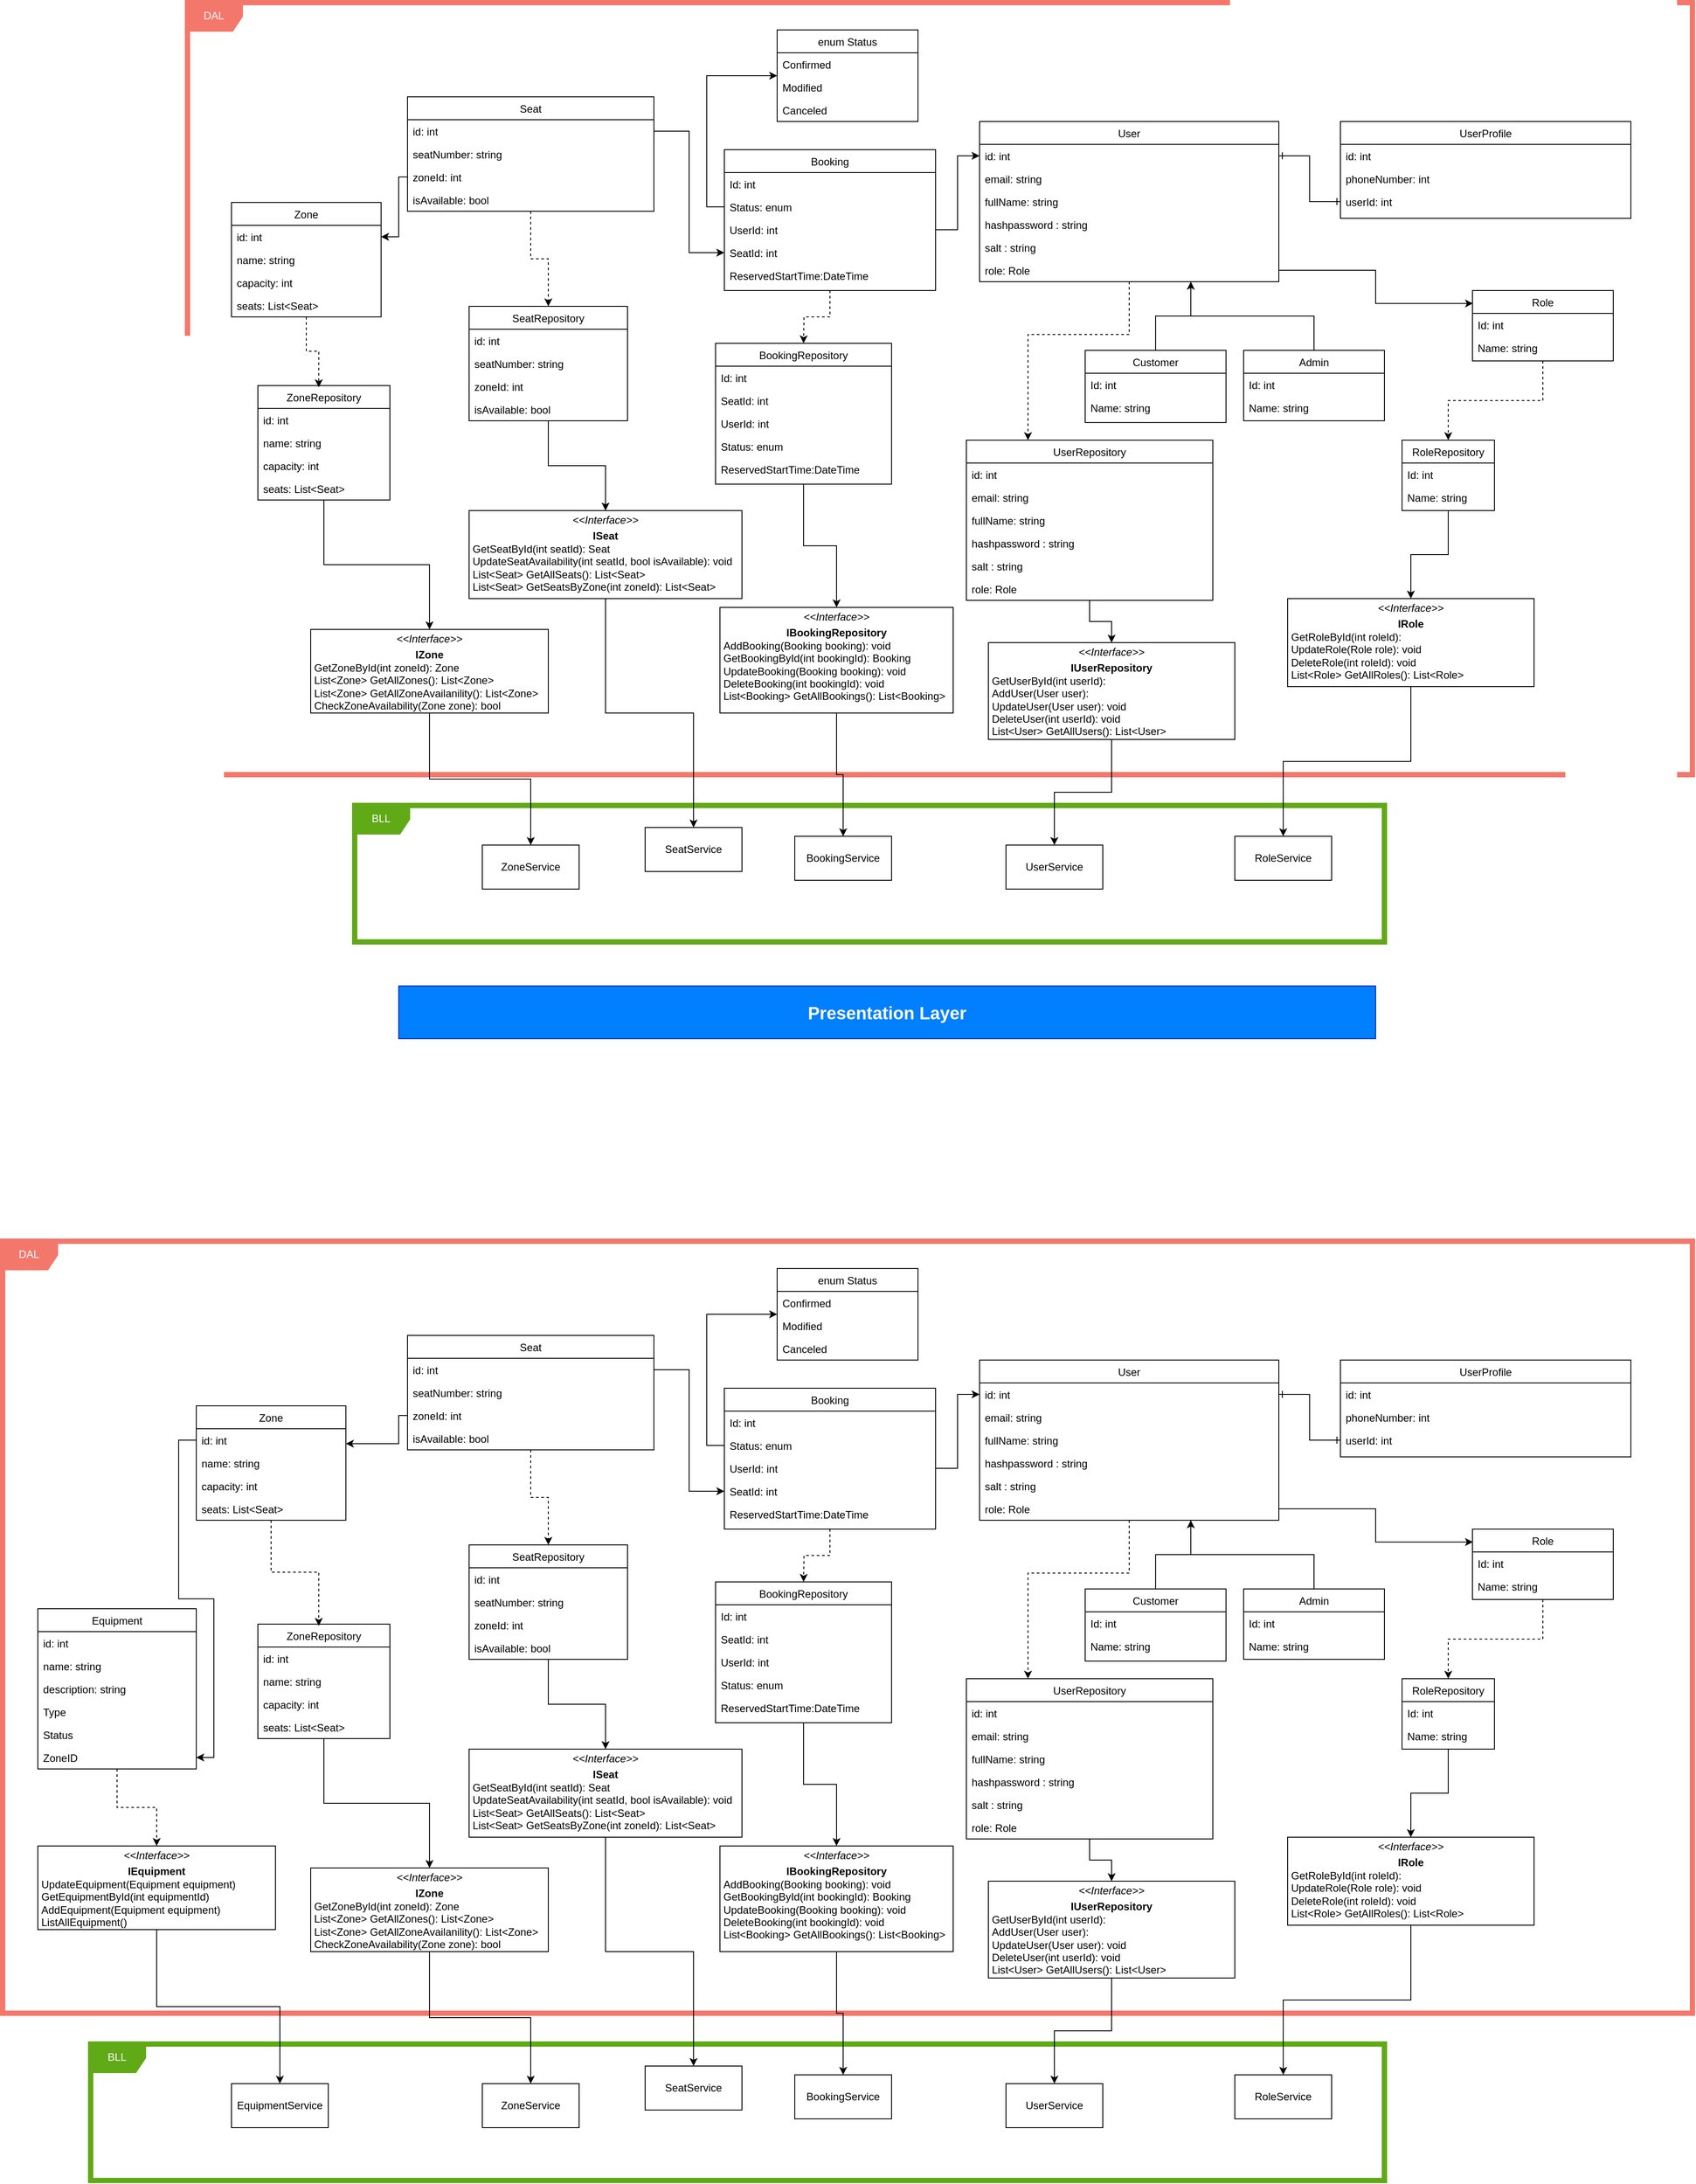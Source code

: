 <mxfile version="24.7.8">
  <diagram id="C5RBs43oDa-KdzZeNtuy" name="Page-1">
    <mxGraphModel dx="1133" dy="750" grid="1" gridSize="10" guides="1" tooltips="1" connect="1" arrows="1" fold="1" page="1" pageScale="1" pageWidth="2339" pageHeight="3300" math="0" shadow="0">
      <root>
        <mxCell id="WIyWlLk6GJQsqaUBKTNV-0" />
        <mxCell id="WIyWlLk6GJQsqaUBKTNV-1" parent="WIyWlLk6GJQsqaUBKTNV-0" />
        <mxCell id="OYp-xRNWBzxn2KIuI24b-71" style="edgeStyle=orthogonalEdgeStyle;rounded=0;orthogonalLoop=1;jettySize=auto;html=1;entryX=0.5;entryY=0;entryDx=0;entryDy=0;endArrow=none;endFill=0;" parent="WIyWlLk6GJQsqaUBKTNV-1" source="zkfFHV4jXpPFQw0GAbJ--6" target="OYp-xRNWBzxn2KIuI24b-26" edge="1">
          <mxGeometry relative="1" as="geometry">
            <Array as="points">
              <mxPoint x="1400" y="469" />
              <mxPoint x="1360" y="469" />
            </Array>
          </mxGeometry>
        </mxCell>
        <mxCell id="OYp-xRNWBzxn2KIuI24b-72" style="edgeStyle=orthogonalEdgeStyle;rounded=0;orthogonalLoop=1;jettySize=auto;html=1;endArrow=none;endFill=0;startArrow=classic;startFill=1;" parent="WIyWlLk6GJQsqaUBKTNV-1" source="zkfFHV4jXpPFQw0GAbJ--6" target="OYp-xRNWBzxn2KIuI24b-30" edge="1">
          <mxGeometry relative="1" as="geometry">
            <Array as="points">
              <mxPoint x="1400" y="469" />
              <mxPoint x="1540" y="469" />
            </Array>
          </mxGeometry>
        </mxCell>
        <mxCell id="GSa1NeQauZMNcLsoyhfD-9" style="edgeStyle=orthogonalEdgeStyle;rounded=0;orthogonalLoop=1;jettySize=auto;html=1;entryX=0.25;entryY=0;entryDx=0;entryDy=0;dashed=1;" edge="1" parent="WIyWlLk6GJQsqaUBKTNV-1" source="zkfFHV4jXpPFQw0GAbJ--6" target="eDalwBSfHTSYcfFViVWC-36">
          <mxGeometry relative="1" as="geometry">
            <Array as="points">
              <mxPoint x="1330" y="490" />
              <mxPoint x="1215" y="490" />
            </Array>
          </mxGeometry>
        </mxCell>
        <mxCell id="zkfFHV4jXpPFQw0GAbJ--6" value="User" style="swimlane;fontStyle=0;align=center;verticalAlign=top;childLayout=stackLayout;horizontal=1;startSize=26;horizontalStack=0;resizeParent=1;resizeLast=0;collapsible=1;marginBottom=0;rounded=0;shadow=0;strokeWidth=1;" parent="WIyWlLk6GJQsqaUBKTNV-1" vertex="1">
          <mxGeometry x="1160" y="248" width="340" height="182" as="geometry">
            <mxRectangle x="130" y="380" width="160" height="26" as="alternateBounds" />
          </mxGeometry>
        </mxCell>
        <mxCell id="zkfFHV4jXpPFQw0GAbJ--7" value="id: int" style="text;align=left;verticalAlign=top;spacingLeft=4;spacingRight=4;overflow=hidden;rotatable=0;points=[[0,0.5],[1,0.5]];portConstraint=eastwest;" parent="zkfFHV4jXpPFQw0GAbJ--6" vertex="1">
          <mxGeometry y="26" width="340" height="26" as="geometry" />
        </mxCell>
        <mxCell id="zkfFHV4jXpPFQw0GAbJ--11" value="email: string" style="text;align=left;verticalAlign=top;spacingLeft=4;spacingRight=4;overflow=hidden;rotatable=0;points=[[0,0.5],[1,0.5]];portConstraint=eastwest;" parent="zkfFHV4jXpPFQw0GAbJ--6" vertex="1">
          <mxGeometry y="52" width="340" height="26" as="geometry" />
        </mxCell>
        <mxCell id="OYp-xRNWBzxn2KIuI24b-0" value="fullName: string" style="text;align=left;verticalAlign=top;spacingLeft=4;spacingRight=4;overflow=hidden;rotatable=0;points=[[0,0.5],[1,0.5]];portConstraint=eastwest;" parent="zkfFHV4jXpPFQw0GAbJ--6" vertex="1">
          <mxGeometry y="78" width="340" height="26" as="geometry" />
        </mxCell>
        <mxCell id="OYp-xRNWBzxn2KIuI24b-1" value="hashpassword : string" style="text;align=left;verticalAlign=top;spacingLeft=4;spacingRight=4;overflow=hidden;rotatable=0;points=[[0,0.5],[1,0.5]];portConstraint=eastwest;" parent="zkfFHV4jXpPFQw0GAbJ--6" vertex="1">
          <mxGeometry y="104" width="340" height="26" as="geometry" />
        </mxCell>
        <mxCell id="OYp-xRNWBzxn2KIuI24b-82" value="salt : string" style="text;align=left;verticalAlign=top;spacingLeft=4;spacingRight=4;overflow=hidden;rotatable=0;points=[[0,0.5],[1,0.5]];portConstraint=eastwest;" parent="zkfFHV4jXpPFQw0GAbJ--6" vertex="1">
          <mxGeometry y="130" width="340" height="26" as="geometry" />
        </mxCell>
        <mxCell id="OYp-xRNWBzxn2KIuI24b-24" value="role: Role" style="text;align=left;verticalAlign=top;spacingLeft=4;spacingRight=4;overflow=hidden;rotatable=0;points=[[0,0.5],[1,0.5]];portConstraint=eastwest;" parent="zkfFHV4jXpPFQw0GAbJ--6" vertex="1">
          <mxGeometry y="156" width="340" height="26" as="geometry" />
        </mxCell>
        <mxCell id="zkfFHV4jXpPFQw0GAbJ--13" value="UserProfile" style="swimlane;fontStyle=0;align=center;verticalAlign=top;childLayout=stackLayout;horizontal=1;startSize=26;horizontalStack=0;resizeParent=1;resizeLast=0;collapsible=1;marginBottom=0;rounded=0;shadow=0;strokeWidth=1;" parent="WIyWlLk6GJQsqaUBKTNV-1" vertex="1">
          <mxGeometry x="1570" y="248" width="330" height="110" as="geometry">
            <mxRectangle x="340" y="380" width="170" height="26" as="alternateBounds" />
          </mxGeometry>
        </mxCell>
        <mxCell id="zkfFHV4jXpPFQw0GAbJ--14" value="id: int" style="text;align=left;verticalAlign=top;spacingLeft=4;spacingRight=4;overflow=hidden;rotatable=0;points=[[0,0.5],[1,0.5]];portConstraint=eastwest;" parent="zkfFHV4jXpPFQw0GAbJ--13" vertex="1">
          <mxGeometry y="26" width="330" height="26" as="geometry" />
        </mxCell>
        <mxCell id="OYp-xRNWBzxn2KIuI24b-5" value="phoneNumber: int" style="text;align=left;verticalAlign=top;spacingLeft=4;spacingRight=4;overflow=hidden;rotatable=0;points=[[0,0.5],[1,0.5]];portConstraint=eastwest;" parent="zkfFHV4jXpPFQw0GAbJ--13" vertex="1">
          <mxGeometry y="52" width="330" height="26" as="geometry" />
        </mxCell>
        <mxCell id="OYp-xRNWBzxn2KIuI24b-7" value="userId: int" style="text;align=left;verticalAlign=top;spacingLeft=4;spacingRight=4;overflow=hidden;rotatable=0;points=[[0,0.5],[1,0.5]];portConstraint=eastwest;" parent="zkfFHV4jXpPFQw0GAbJ--13" vertex="1">
          <mxGeometry y="78" width="330" height="26" as="geometry" />
        </mxCell>
        <mxCell id="GSa1NeQauZMNcLsoyhfD-6" style="edgeStyle=orthogonalEdgeStyle;rounded=0;orthogonalLoop=1;jettySize=auto;html=1;dashed=1;" edge="1" parent="WIyWlLk6GJQsqaUBKTNV-1" source="zkfFHV4jXpPFQw0GAbJ--17" target="eDalwBSfHTSYcfFViVWC-47">
          <mxGeometry relative="1" as="geometry" />
        </mxCell>
        <mxCell id="zkfFHV4jXpPFQw0GAbJ--17" value="Seat" style="swimlane;fontStyle=0;align=center;verticalAlign=top;childLayout=stackLayout;horizontal=1;startSize=26;horizontalStack=0;resizeParent=1;resizeLast=0;collapsible=1;marginBottom=0;rounded=0;shadow=0;strokeWidth=1;" parent="WIyWlLk6GJQsqaUBKTNV-1" vertex="1">
          <mxGeometry x="510" y="220" width="280" height="130" as="geometry">
            <mxRectangle x="550" y="140" width="160" height="26" as="alternateBounds" />
          </mxGeometry>
        </mxCell>
        <mxCell id="zkfFHV4jXpPFQw0GAbJ--18" value="id: int" style="text;align=left;verticalAlign=top;spacingLeft=4;spacingRight=4;overflow=hidden;rotatable=0;points=[[0,0.5],[1,0.5]];portConstraint=eastwest;" parent="zkfFHV4jXpPFQw0GAbJ--17" vertex="1">
          <mxGeometry y="26" width="280" height="26" as="geometry" />
        </mxCell>
        <mxCell id="zkfFHV4jXpPFQw0GAbJ--19" value="seatNumber: string" style="text;align=left;verticalAlign=top;spacingLeft=4;spacingRight=4;overflow=hidden;rotatable=0;points=[[0,0.5],[1,0.5]];portConstraint=eastwest;rounded=0;shadow=0;html=0;" parent="zkfFHV4jXpPFQw0GAbJ--17" vertex="1">
          <mxGeometry y="52" width="280" height="26" as="geometry" />
        </mxCell>
        <mxCell id="OYp-xRNWBzxn2KIuI24b-59" value="zoneId: int" style="text;align=left;verticalAlign=top;spacingLeft=4;spacingRight=4;overflow=hidden;rotatable=0;points=[[0,0.5],[1,0.5]];portConstraint=eastwest;rounded=0;shadow=0;html=0;" parent="zkfFHV4jXpPFQw0GAbJ--17" vertex="1">
          <mxGeometry y="78" width="280" height="26" as="geometry" />
        </mxCell>
        <mxCell id="zkfFHV4jXpPFQw0GAbJ--20" value="isAvailable: bool" style="text;align=left;verticalAlign=top;spacingLeft=4;spacingRight=4;overflow=hidden;rotatable=0;points=[[0,0.5],[1,0.5]];portConstraint=eastwest;rounded=0;shadow=0;html=0;" parent="zkfFHV4jXpPFQw0GAbJ--17" vertex="1">
          <mxGeometry y="104" width="280" height="26" as="geometry" />
        </mxCell>
        <mxCell id="OYp-xRNWBzxn2KIuI24b-8" style="edgeStyle=orthogonalEdgeStyle;rounded=0;orthogonalLoop=1;jettySize=auto;html=1;entryX=0;entryY=0.5;entryDx=0;entryDy=0;endArrow=ERone;endFill=0;startArrow=ERone;startFill=0;" parent="WIyWlLk6GJQsqaUBKTNV-1" source="zkfFHV4jXpPFQw0GAbJ--7" target="OYp-xRNWBzxn2KIuI24b-7" edge="1">
          <mxGeometry relative="1" as="geometry">
            <mxPoint x="1460" y="401" as="targetPoint" />
            <Array as="points" />
          </mxGeometry>
        </mxCell>
        <mxCell id="OYp-xRNWBzxn2KIuI24b-9" value="Booking" style="swimlane;fontStyle=0;align=center;verticalAlign=top;childLayout=stackLayout;horizontal=1;startSize=26;horizontalStack=0;resizeParent=1;resizeLast=0;collapsible=1;marginBottom=0;rounded=0;shadow=0;strokeWidth=1;" parent="WIyWlLk6GJQsqaUBKTNV-1" vertex="1">
          <mxGeometry x="870" y="280" width="240" height="160" as="geometry">
            <mxRectangle x="550" y="140" width="160" height="26" as="alternateBounds" />
          </mxGeometry>
        </mxCell>
        <mxCell id="OYp-xRNWBzxn2KIuI24b-10" value="Id: int" style="text;align=left;verticalAlign=top;spacingLeft=4;spacingRight=4;overflow=hidden;rotatable=0;points=[[0,0.5],[1,0.5]];portConstraint=eastwest;" parent="OYp-xRNWBzxn2KIuI24b-9" vertex="1">
          <mxGeometry y="26" width="240" height="26" as="geometry" />
        </mxCell>
        <mxCell id="OYp-xRNWBzxn2KIuI24b-52" value="Status: enum" style="text;align=left;verticalAlign=top;spacingLeft=4;spacingRight=4;overflow=hidden;rotatable=0;points=[[0,0.5],[1,0.5]];portConstraint=eastwest;" parent="OYp-xRNWBzxn2KIuI24b-9" vertex="1">
          <mxGeometry y="52" width="240" height="26" as="geometry" />
        </mxCell>
        <mxCell id="OYp-xRNWBzxn2KIuI24b-53" value="UserId: int" style="text;align=left;verticalAlign=top;spacingLeft=4;spacingRight=4;overflow=hidden;rotatable=0;points=[[0,0.5],[1,0.5]];portConstraint=eastwest;" parent="OYp-xRNWBzxn2KIuI24b-9" vertex="1">
          <mxGeometry y="78" width="240" height="26" as="geometry" />
        </mxCell>
        <mxCell id="OYp-xRNWBzxn2KIuI24b-51" value="SeatId: int" style="text;align=left;verticalAlign=top;spacingLeft=4;spacingRight=4;overflow=hidden;rotatable=0;points=[[0,0.5],[1,0.5]];portConstraint=eastwest;" parent="OYp-xRNWBzxn2KIuI24b-9" vertex="1">
          <mxGeometry y="104" width="240" height="26" as="geometry" />
        </mxCell>
        <mxCell id="OYp-xRNWBzxn2KIuI24b-61" value="ReservedStartTime:DateTime" style="text;align=left;verticalAlign=top;spacingLeft=4;spacingRight=4;overflow=hidden;rotatable=0;points=[[0,0.5],[1,0.5]];portConstraint=eastwest;" parent="OYp-xRNWBzxn2KIuI24b-9" vertex="1">
          <mxGeometry y="130" width="240" height="26" as="geometry" />
        </mxCell>
        <mxCell id="GSa1NeQauZMNcLsoyhfD-10" style="edgeStyle=orthogonalEdgeStyle;rounded=0;orthogonalLoop=1;jettySize=auto;html=1;entryX=0.5;entryY=0;entryDx=0;entryDy=0;dashed=1;" edge="1" parent="WIyWlLk6GJQsqaUBKTNV-1" source="OYp-xRNWBzxn2KIuI24b-18" target="eDalwBSfHTSYcfFViVWC-60">
          <mxGeometry relative="1" as="geometry" />
        </mxCell>
        <mxCell id="OYp-xRNWBzxn2KIuI24b-18" value="Role" style="swimlane;fontStyle=0;align=center;verticalAlign=top;childLayout=stackLayout;horizontal=1;startSize=26;horizontalStack=0;resizeParent=1;resizeLast=0;collapsible=1;marginBottom=0;rounded=0;shadow=0;strokeWidth=1;" parent="WIyWlLk6GJQsqaUBKTNV-1" vertex="1">
          <mxGeometry x="1720" y="440" width="160" height="80" as="geometry">
            <mxRectangle x="340" y="380" width="170" height="26" as="alternateBounds" />
          </mxGeometry>
        </mxCell>
        <mxCell id="OYp-xRNWBzxn2KIuI24b-19" value="Id: int" style="text;align=left;verticalAlign=top;spacingLeft=4;spacingRight=4;overflow=hidden;rotatable=0;points=[[0,0.5],[1,0.5]];portConstraint=eastwest;" parent="OYp-xRNWBzxn2KIuI24b-18" vertex="1">
          <mxGeometry y="26" width="160" height="26" as="geometry" />
        </mxCell>
        <mxCell id="OYp-xRNWBzxn2KIuI24b-20" value="Name: string" style="text;align=left;verticalAlign=top;spacingLeft=4;spacingRight=4;overflow=hidden;rotatable=0;points=[[0,0.5],[1,0.5]];portConstraint=eastwest;" parent="OYp-xRNWBzxn2KIuI24b-18" vertex="1">
          <mxGeometry y="52" width="160" height="26" as="geometry" />
        </mxCell>
        <mxCell id="OYp-xRNWBzxn2KIuI24b-26" value="Customer" style="swimlane;fontStyle=0;align=center;verticalAlign=top;childLayout=stackLayout;horizontal=1;startSize=26;horizontalStack=0;resizeParent=1;resizeLast=0;collapsible=1;marginBottom=0;rounded=0;shadow=0;strokeWidth=1;" parent="WIyWlLk6GJQsqaUBKTNV-1" vertex="1">
          <mxGeometry x="1280" y="508" width="160" height="82" as="geometry">
            <mxRectangle x="340" y="380" width="170" height="26" as="alternateBounds" />
          </mxGeometry>
        </mxCell>
        <mxCell id="OYp-xRNWBzxn2KIuI24b-27" value="Id: int" style="text;align=left;verticalAlign=top;spacingLeft=4;spacingRight=4;overflow=hidden;rotatable=0;points=[[0,0.5],[1,0.5]];portConstraint=eastwest;" parent="OYp-xRNWBzxn2KIuI24b-26" vertex="1">
          <mxGeometry y="26" width="160" height="26" as="geometry" />
        </mxCell>
        <mxCell id="eDalwBSfHTSYcfFViVWC-30" value="Name: string" style="text;align=left;verticalAlign=top;spacingLeft=4;spacingRight=4;overflow=hidden;rotatable=0;points=[[0,0.5],[1,0.5]];portConstraint=eastwest;" parent="OYp-xRNWBzxn2KIuI24b-26" vertex="1">
          <mxGeometry y="52" width="160" height="26" as="geometry" />
        </mxCell>
        <mxCell id="OYp-xRNWBzxn2KIuI24b-30" value="Admin" style="swimlane;fontStyle=0;align=center;verticalAlign=top;childLayout=stackLayout;horizontal=1;startSize=26;horizontalStack=0;resizeParent=1;resizeLast=0;collapsible=1;marginBottom=0;rounded=0;shadow=0;strokeWidth=1;" parent="WIyWlLk6GJQsqaUBKTNV-1" vertex="1">
          <mxGeometry x="1460" y="508" width="160" height="80" as="geometry">
            <mxRectangle x="340" y="380" width="170" height="26" as="alternateBounds" />
          </mxGeometry>
        </mxCell>
        <mxCell id="OYp-xRNWBzxn2KIuI24b-31" value="Id: int" style="text;align=left;verticalAlign=top;spacingLeft=4;spacingRight=4;overflow=hidden;rotatable=0;points=[[0,0.5],[1,0.5]];portConstraint=eastwest;" parent="OYp-xRNWBzxn2KIuI24b-30" vertex="1">
          <mxGeometry y="26" width="160" height="26" as="geometry" />
        </mxCell>
        <mxCell id="OYp-xRNWBzxn2KIuI24b-32" value="Name: string" style="text;align=left;verticalAlign=top;spacingLeft=4;spacingRight=4;overflow=hidden;rotatable=0;points=[[0,0.5],[1,0.5]];portConstraint=eastwest;" parent="OYp-xRNWBzxn2KIuI24b-30" vertex="1">
          <mxGeometry y="52" width="160" height="26" as="geometry" />
        </mxCell>
        <mxCell id="OYp-xRNWBzxn2KIuI24b-34" value="Zone" style="swimlane;fontStyle=0;align=center;verticalAlign=top;childLayout=stackLayout;horizontal=1;startSize=26;horizontalStack=0;resizeParent=1;resizeLast=0;collapsible=1;marginBottom=0;rounded=0;shadow=0;strokeWidth=1;" parent="WIyWlLk6GJQsqaUBKTNV-1" vertex="1">
          <mxGeometry x="310" y="340" width="170" height="130" as="geometry">
            <mxRectangle x="550" y="140" width="160" height="26" as="alternateBounds" />
          </mxGeometry>
        </mxCell>
        <mxCell id="OYp-xRNWBzxn2KIuI24b-35" value="id: int" style="text;align=left;verticalAlign=top;spacingLeft=4;spacingRight=4;overflow=hidden;rotatable=0;points=[[0,0.5],[1,0.5]];portConstraint=eastwest;" parent="OYp-xRNWBzxn2KIuI24b-34" vertex="1">
          <mxGeometry y="26" width="170" height="26" as="geometry" />
        </mxCell>
        <mxCell id="OYp-xRNWBzxn2KIuI24b-43" value="name: string" style="text;align=left;verticalAlign=top;spacingLeft=4;spacingRight=4;overflow=hidden;rotatable=0;points=[[0,0.5],[1,0.5]];portConstraint=eastwest;rounded=0;shadow=0;html=0;" parent="OYp-xRNWBzxn2KIuI24b-34" vertex="1">
          <mxGeometry y="52" width="170" height="26" as="geometry" />
        </mxCell>
        <mxCell id="OYp-xRNWBzxn2KIuI24b-36" value="capacity: int" style="text;align=left;verticalAlign=top;spacingLeft=4;spacingRight=4;overflow=hidden;rotatable=0;points=[[0,0.5],[1,0.5]];portConstraint=eastwest;rounded=0;shadow=0;html=0;" parent="OYp-xRNWBzxn2KIuI24b-34" vertex="1">
          <mxGeometry y="78" width="170" height="26" as="geometry" />
        </mxCell>
        <mxCell id="OYp-xRNWBzxn2KIuI24b-44" value="seats: List&lt;Seat&gt;" style="text;align=left;verticalAlign=top;spacingLeft=4;spacingRight=4;overflow=hidden;rotatable=0;points=[[0,0.5],[1,0.5]];portConstraint=eastwest;rounded=0;shadow=0;html=0;" parent="OYp-xRNWBzxn2KIuI24b-34" vertex="1">
          <mxGeometry y="104" width="170" height="26" as="geometry" />
        </mxCell>
        <mxCell id="eDalwBSfHTSYcfFViVWC-24" value="enum Status" style="swimlane;fontStyle=0;align=center;verticalAlign=top;childLayout=stackLayout;horizontal=1;startSize=26;horizontalStack=0;resizeParent=1;resizeLast=0;collapsible=1;marginBottom=0;rounded=0;shadow=0;strokeWidth=1;" parent="WIyWlLk6GJQsqaUBKTNV-1" vertex="1">
          <mxGeometry x="930" y="144" width="160" height="104" as="geometry">
            <mxRectangle x="340" y="380" width="170" height="26" as="alternateBounds" />
          </mxGeometry>
        </mxCell>
        <mxCell id="eDalwBSfHTSYcfFViVWC-26" value="Confirmed" style="text;align=left;verticalAlign=top;spacingLeft=4;spacingRight=4;overflow=hidden;rotatable=0;points=[[0,0.5],[1,0.5]];portConstraint=eastwest;" parent="eDalwBSfHTSYcfFViVWC-24" vertex="1">
          <mxGeometry y="26" width="160" height="26" as="geometry" />
        </mxCell>
        <mxCell id="eDalwBSfHTSYcfFViVWC-27" value="Modified" style="text;align=left;verticalAlign=top;spacingLeft=4;spacingRight=4;overflow=hidden;rotatable=0;points=[[0,0.5],[1,0.5]];portConstraint=eastwest;" parent="eDalwBSfHTSYcfFViVWC-24" vertex="1">
          <mxGeometry y="52" width="160" height="26" as="geometry" />
        </mxCell>
        <mxCell id="eDalwBSfHTSYcfFViVWC-28" value="Canceled" style="text;align=left;verticalAlign=top;spacingLeft=4;spacingRight=4;overflow=hidden;rotatable=0;points=[[0,0.5],[1,0.5]];portConstraint=eastwest;" parent="eDalwBSfHTSYcfFViVWC-24" vertex="1">
          <mxGeometry y="78" width="160" height="26" as="geometry" />
        </mxCell>
        <mxCell id="eDalwBSfHTSYcfFViVWC-29" style="edgeStyle=orthogonalEdgeStyle;rounded=0;orthogonalLoop=1;jettySize=auto;html=1;exitX=0;exitY=0.5;exitDx=0;exitDy=0;" parent="WIyWlLk6GJQsqaUBKTNV-1" source="OYp-xRNWBzxn2KIuI24b-52" target="eDalwBSfHTSYcfFViVWC-24" edge="1">
          <mxGeometry relative="1" as="geometry">
            <Array as="points">
              <mxPoint x="850" y="345" />
              <mxPoint x="850" y="196" />
            </Array>
          </mxGeometry>
        </mxCell>
        <mxCell id="GSa1NeQauZMNcLsoyhfD-14" style="edgeStyle=orthogonalEdgeStyle;rounded=0;orthogonalLoop=1;jettySize=auto;html=1;" edge="1" parent="WIyWlLk6GJQsqaUBKTNV-1" source="eDalwBSfHTSYcfFViVWC-36" target="eDalwBSfHTSYcfFViVWC-95">
          <mxGeometry relative="1" as="geometry" />
        </mxCell>
        <mxCell id="eDalwBSfHTSYcfFViVWC-36" value="UserRepository" style="swimlane;fontStyle=0;align=center;verticalAlign=top;childLayout=stackLayout;horizontal=1;startSize=26;horizontalStack=0;resizeParent=1;resizeLast=0;collapsible=1;marginBottom=0;rounded=0;shadow=0;strokeWidth=1;" parent="WIyWlLk6GJQsqaUBKTNV-1" vertex="1">
          <mxGeometry x="1145" y="610" width="280" height="182" as="geometry">
            <mxRectangle x="130" y="380" width="160" height="26" as="alternateBounds" />
          </mxGeometry>
        </mxCell>
        <mxCell id="eDalwBSfHTSYcfFViVWC-37" value="id: int" style="text;align=left;verticalAlign=top;spacingLeft=4;spacingRight=4;overflow=hidden;rotatable=0;points=[[0,0.5],[1,0.5]];portConstraint=eastwest;" parent="eDalwBSfHTSYcfFViVWC-36" vertex="1">
          <mxGeometry y="26" width="280" height="26" as="geometry" />
        </mxCell>
        <mxCell id="eDalwBSfHTSYcfFViVWC-38" value="email: string" style="text;align=left;verticalAlign=top;spacingLeft=4;spacingRight=4;overflow=hidden;rotatable=0;points=[[0,0.5],[1,0.5]];portConstraint=eastwest;" parent="eDalwBSfHTSYcfFViVWC-36" vertex="1">
          <mxGeometry y="52" width="280" height="26" as="geometry" />
        </mxCell>
        <mxCell id="eDalwBSfHTSYcfFViVWC-39" value="fullName: string" style="text;align=left;verticalAlign=top;spacingLeft=4;spacingRight=4;overflow=hidden;rotatable=0;points=[[0,0.5],[1,0.5]];portConstraint=eastwest;" parent="eDalwBSfHTSYcfFViVWC-36" vertex="1">
          <mxGeometry y="78" width="280" height="26" as="geometry" />
        </mxCell>
        <mxCell id="eDalwBSfHTSYcfFViVWC-40" value="hashpassword : string" style="text;align=left;verticalAlign=top;spacingLeft=4;spacingRight=4;overflow=hidden;rotatable=0;points=[[0,0.5],[1,0.5]];portConstraint=eastwest;" parent="eDalwBSfHTSYcfFViVWC-36" vertex="1">
          <mxGeometry y="104" width="280" height="26" as="geometry" />
        </mxCell>
        <mxCell id="eDalwBSfHTSYcfFViVWC-41" value="salt : string" style="text;align=left;verticalAlign=top;spacingLeft=4;spacingRight=4;overflow=hidden;rotatable=0;points=[[0,0.5],[1,0.5]];portConstraint=eastwest;" parent="eDalwBSfHTSYcfFViVWC-36" vertex="1">
          <mxGeometry y="130" width="280" height="26" as="geometry" />
        </mxCell>
        <mxCell id="eDalwBSfHTSYcfFViVWC-42" value="role: Role" style="text;align=left;verticalAlign=top;spacingLeft=4;spacingRight=4;overflow=hidden;rotatable=0;points=[[0,0.5],[1,0.5]];portConstraint=eastwest;" parent="eDalwBSfHTSYcfFViVWC-36" vertex="1">
          <mxGeometry y="156" width="280" height="26" as="geometry" />
        </mxCell>
        <mxCell id="GSa1NeQauZMNcLsoyhfD-11" style="edgeStyle=orthogonalEdgeStyle;rounded=0;orthogonalLoop=1;jettySize=auto;html=1;entryX=0.5;entryY=0;entryDx=0;entryDy=0;" edge="1" parent="WIyWlLk6GJQsqaUBKTNV-1" source="eDalwBSfHTSYcfFViVWC-47" target="eDalwBSfHTSYcfFViVWC-98">
          <mxGeometry relative="1" as="geometry" />
        </mxCell>
        <mxCell id="eDalwBSfHTSYcfFViVWC-47" value="SeatRepository" style="swimlane;fontStyle=0;align=center;verticalAlign=top;childLayout=stackLayout;horizontal=1;startSize=26;horizontalStack=0;resizeParent=1;resizeLast=0;collapsible=1;marginBottom=0;rounded=0;shadow=0;strokeWidth=1;" parent="WIyWlLk6GJQsqaUBKTNV-1" vertex="1">
          <mxGeometry x="580" y="458" width="180" height="130" as="geometry">
            <mxRectangle x="550" y="140" width="160" height="26" as="alternateBounds" />
          </mxGeometry>
        </mxCell>
        <mxCell id="eDalwBSfHTSYcfFViVWC-48" value="id: int" style="text;align=left;verticalAlign=top;spacingLeft=4;spacingRight=4;overflow=hidden;rotatable=0;points=[[0,0.5],[1,0.5]];portConstraint=eastwest;" parent="eDalwBSfHTSYcfFViVWC-47" vertex="1">
          <mxGeometry y="26" width="180" height="26" as="geometry" />
        </mxCell>
        <mxCell id="eDalwBSfHTSYcfFViVWC-49" value="seatNumber: string" style="text;align=left;verticalAlign=top;spacingLeft=4;spacingRight=4;overflow=hidden;rotatable=0;points=[[0,0.5],[1,0.5]];portConstraint=eastwest;rounded=0;shadow=0;html=0;" parent="eDalwBSfHTSYcfFViVWC-47" vertex="1">
          <mxGeometry y="52" width="180" height="26" as="geometry" />
        </mxCell>
        <mxCell id="eDalwBSfHTSYcfFViVWC-50" value="zoneId: int" style="text;align=left;verticalAlign=top;spacingLeft=4;spacingRight=4;overflow=hidden;rotatable=0;points=[[0,0.5],[1,0.5]];portConstraint=eastwest;rounded=0;shadow=0;html=0;" parent="eDalwBSfHTSYcfFViVWC-47" vertex="1">
          <mxGeometry y="78" width="180" height="26" as="geometry" />
        </mxCell>
        <mxCell id="eDalwBSfHTSYcfFViVWC-51" value="isAvailable: bool" style="text;align=left;verticalAlign=top;spacingLeft=4;spacingRight=4;overflow=hidden;rotatable=0;points=[[0,0.5],[1,0.5]];portConstraint=eastwest;rounded=0;shadow=0;html=0;" parent="eDalwBSfHTSYcfFViVWC-47" vertex="1">
          <mxGeometry y="104" width="180" height="26" as="geometry" />
        </mxCell>
        <mxCell id="GSa1NeQauZMNcLsoyhfD-13" style="edgeStyle=orthogonalEdgeStyle;rounded=0;orthogonalLoop=1;jettySize=auto;html=1;entryX=0.5;entryY=0;entryDx=0;entryDy=0;" edge="1" parent="WIyWlLk6GJQsqaUBKTNV-1" source="eDalwBSfHTSYcfFViVWC-53" target="eDalwBSfHTSYcfFViVWC-94">
          <mxGeometry relative="1" as="geometry" />
        </mxCell>
        <mxCell id="eDalwBSfHTSYcfFViVWC-53" value="BookingRepository" style="swimlane;fontStyle=0;align=center;verticalAlign=top;childLayout=stackLayout;horizontal=1;startSize=26;horizontalStack=0;resizeParent=1;resizeLast=0;collapsible=1;marginBottom=0;rounded=0;shadow=0;strokeWidth=1;" parent="WIyWlLk6GJQsqaUBKTNV-1" vertex="1">
          <mxGeometry x="860" y="500" width="200" height="160" as="geometry">
            <mxRectangle x="550" y="140" width="160" height="26" as="alternateBounds" />
          </mxGeometry>
        </mxCell>
        <mxCell id="eDalwBSfHTSYcfFViVWC-54" value="Id: int" style="text;align=left;verticalAlign=top;spacingLeft=4;spacingRight=4;overflow=hidden;rotatable=0;points=[[0,0.5],[1,0.5]];portConstraint=eastwest;" parent="eDalwBSfHTSYcfFViVWC-53" vertex="1">
          <mxGeometry y="26" width="200" height="26" as="geometry" />
        </mxCell>
        <mxCell id="eDalwBSfHTSYcfFViVWC-55" value="SeatId: int" style="text;align=left;verticalAlign=top;spacingLeft=4;spacingRight=4;overflow=hidden;rotatable=0;points=[[0,0.5],[1,0.5]];portConstraint=eastwest;" parent="eDalwBSfHTSYcfFViVWC-53" vertex="1">
          <mxGeometry y="52" width="200" height="26" as="geometry" />
        </mxCell>
        <mxCell id="eDalwBSfHTSYcfFViVWC-56" value="UserId: int" style="text;align=left;verticalAlign=top;spacingLeft=4;spacingRight=4;overflow=hidden;rotatable=0;points=[[0,0.5],[1,0.5]];portConstraint=eastwest;" parent="eDalwBSfHTSYcfFViVWC-53" vertex="1">
          <mxGeometry y="78" width="200" height="26" as="geometry" />
        </mxCell>
        <mxCell id="eDalwBSfHTSYcfFViVWC-57" value="Status: enum" style="text;align=left;verticalAlign=top;spacingLeft=4;spacingRight=4;overflow=hidden;rotatable=0;points=[[0,0.5],[1,0.5]];portConstraint=eastwest;" parent="eDalwBSfHTSYcfFViVWC-53" vertex="1">
          <mxGeometry y="104" width="200" height="26" as="geometry" />
        </mxCell>
        <mxCell id="eDalwBSfHTSYcfFViVWC-58" value="ReservedStartTime:DateTime" style="text;align=left;verticalAlign=top;spacingLeft=4;spacingRight=4;overflow=hidden;rotatable=0;points=[[0,0.5],[1,0.5]];portConstraint=eastwest;" parent="eDalwBSfHTSYcfFViVWC-53" vertex="1">
          <mxGeometry y="130" width="200" height="26" as="geometry" />
        </mxCell>
        <mxCell id="GSa1NeQauZMNcLsoyhfD-15" style="edgeStyle=orthogonalEdgeStyle;rounded=0;orthogonalLoop=1;jettySize=auto;html=1;entryX=0.5;entryY=0;entryDx=0;entryDy=0;" edge="1" parent="WIyWlLk6GJQsqaUBKTNV-1" source="eDalwBSfHTSYcfFViVWC-60" target="eDalwBSfHTSYcfFViVWC-97">
          <mxGeometry relative="1" as="geometry" />
        </mxCell>
        <mxCell id="eDalwBSfHTSYcfFViVWC-60" value="RoleRepository" style="swimlane;fontStyle=0;align=center;verticalAlign=top;childLayout=stackLayout;horizontal=1;startSize=26;horizontalStack=0;resizeParent=1;resizeLast=0;collapsible=1;marginBottom=0;rounded=0;shadow=0;strokeWidth=1;" parent="WIyWlLk6GJQsqaUBKTNV-1" vertex="1">
          <mxGeometry x="1640" y="610" width="105" height="80" as="geometry">
            <mxRectangle x="340" y="380" width="170" height="26" as="alternateBounds" />
          </mxGeometry>
        </mxCell>
        <mxCell id="eDalwBSfHTSYcfFViVWC-61" value="Id: int" style="text;align=left;verticalAlign=top;spacingLeft=4;spacingRight=4;overflow=hidden;rotatable=0;points=[[0,0.5],[1,0.5]];portConstraint=eastwest;" parent="eDalwBSfHTSYcfFViVWC-60" vertex="1">
          <mxGeometry y="26" width="105" height="26" as="geometry" />
        </mxCell>
        <mxCell id="eDalwBSfHTSYcfFViVWC-62" value="Name: string" style="text;align=left;verticalAlign=top;spacingLeft=4;spacingRight=4;overflow=hidden;rotatable=0;points=[[0,0.5],[1,0.5]];portConstraint=eastwest;" parent="eDalwBSfHTSYcfFViVWC-60" vertex="1">
          <mxGeometry y="52" width="105" height="26" as="geometry" />
        </mxCell>
        <mxCell id="GSa1NeQauZMNcLsoyhfD-12" style="edgeStyle=orthogonalEdgeStyle;rounded=0;orthogonalLoop=1;jettySize=auto;html=1;entryX=0.5;entryY=0;entryDx=0;entryDy=0;" edge="1" parent="WIyWlLk6GJQsqaUBKTNV-1" source="eDalwBSfHTSYcfFViVWC-69" target="eDalwBSfHTSYcfFViVWC-99">
          <mxGeometry relative="1" as="geometry" />
        </mxCell>
        <mxCell id="eDalwBSfHTSYcfFViVWC-69" value="ZoneRepository" style="swimlane;fontStyle=0;align=center;verticalAlign=top;childLayout=stackLayout;horizontal=1;startSize=26;horizontalStack=0;resizeParent=1;resizeLast=0;collapsible=1;marginBottom=0;rounded=0;shadow=0;strokeWidth=1;" parent="WIyWlLk6GJQsqaUBKTNV-1" vertex="1">
          <mxGeometry x="340" y="548" width="150" height="130" as="geometry">
            <mxRectangle x="550" y="140" width="160" height="26" as="alternateBounds" />
          </mxGeometry>
        </mxCell>
        <mxCell id="eDalwBSfHTSYcfFViVWC-70" value="id: int" style="text;align=left;verticalAlign=top;spacingLeft=4;spacingRight=4;overflow=hidden;rotatable=0;points=[[0,0.5],[1,0.5]];portConstraint=eastwest;" parent="eDalwBSfHTSYcfFViVWC-69" vertex="1">
          <mxGeometry y="26" width="150" height="26" as="geometry" />
        </mxCell>
        <mxCell id="eDalwBSfHTSYcfFViVWC-71" value="name: string" style="text;align=left;verticalAlign=top;spacingLeft=4;spacingRight=4;overflow=hidden;rotatable=0;points=[[0,0.5],[1,0.5]];portConstraint=eastwest;rounded=0;shadow=0;html=0;" parent="eDalwBSfHTSYcfFViVWC-69" vertex="1">
          <mxGeometry y="52" width="150" height="26" as="geometry" />
        </mxCell>
        <mxCell id="eDalwBSfHTSYcfFViVWC-72" value="capacity: int" style="text;align=left;verticalAlign=top;spacingLeft=4;spacingRight=4;overflow=hidden;rotatable=0;points=[[0,0.5],[1,0.5]];portConstraint=eastwest;rounded=0;shadow=0;html=0;" parent="eDalwBSfHTSYcfFViVWC-69" vertex="1">
          <mxGeometry y="78" width="150" height="26" as="geometry" />
        </mxCell>
        <mxCell id="eDalwBSfHTSYcfFViVWC-73" value="seats: List&lt;Seat&gt;" style="text;align=left;verticalAlign=top;spacingLeft=4;spacingRight=4;overflow=hidden;rotatable=0;points=[[0,0.5],[1,0.5]];portConstraint=eastwest;rounded=0;shadow=0;html=0;" parent="eDalwBSfHTSYcfFViVWC-69" vertex="1">
          <mxGeometry y="104" width="150" height="26" as="geometry" />
        </mxCell>
        <mxCell id="eDalwBSfHTSYcfFViVWC-81" value="BLL" style="shape=umlFrame;whiteSpace=wrap;html=1;pointerEvents=0;fillColor=#60a917;strokeColor=#60A917;fontColor=#ffffff;fillStyle=auto;strokeWidth=6;" parent="WIyWlLk6GJQsqaUBKTNV-1" vertex="1">
          <mxGeometry x="450" y="1025" width="1170" height="155" as="geometry" />
        </mxCell>
        <mxCell id="eDalwBSfHTSYcfFViVWC-82" value="DAL" style="shape=umlFrame;whiteSpace=wrap;html=1;pointerEvents=0;fillColor=#f4776c;fontColor=#ffffff;strokeColor=#F4776C;strokeWidth=6;" parent="WIyWlLk6GJQsqaUBKTNV-1" vertex="1">
          <mxGeometry x="260" y="113" width="1710" height="877" as="geometry" />
        </mxCell>
        <UserObject label="&lt;font style=&quot;font-size: 20px;&quot;&gt;Presentation Layer&lt;/font&gt;" treeRoot="1" id="eDalwBSfHTSYcfFViVWC-92">
          <mxCell style="whiteSpace=wrap;html=1;align=center;treeFolding=1;treeMoving=1;newEdgeStyle={&quot;edgeStyle&quot;:&quot;elbowEdgeStyle&quot;,&quot;startArrow&quot;:&quot;none&quot;,&quot;endArrow&quot;:&quot;none&quot;};fillColor=#007FFF;fontColor=#ffffff;fontStyle=1;strokeColor=#001DBC;" parent="WIyWlLk6GJQsqaUBKTNV-1" vertex="1">
            <mxGeometry x="500" y="1230" width="1110" height="60" as="geometry" />
          </mxCell>
        </UserObject>
        <mxCell id="GSa1NeQauZMNcLsoyhfD-30" style="edgeStyle=orthogonalEdgeStyle;rounded=0;orthogonalLoop=1;jettySize=auto;html=1;entryX=0.5;entryY=0;entryDx=0;entryDy=0;" edge="1" parent="WIyWlLk6GJQsqaUBKTNV-1" source="eDalwBSfHTSYcfFViVWC-94" target="eDalwBSfHTSYcfFViVWC-106">
          <mxGeometry relative="1" as="geometry" />
        </mxCell>
        <mxCell id="eDalwBSfHTSYcfFViVWC-94" value="&lt;p style=&quot;margin:0px;margin-top:4px;text-align:center;&quot;&gt;&lt;i&gt;&amp;lt;&amp;lt;Interface&amp;gt;&amp;gt;&lt;/i&gt;&lt;br&gt;&lt;/p&gt;&lt;p style=&quot;margin:0px;margin-top:4px;text-align:center;&quot;&gt;&lt;b style=&quot;&quot;&gt;IBookingRepository&lt;/b&gt;&lt;/p&gt;&lt;p style=&quot;margin:0px;margin-left:4px;&quot;&gt;&lt;span style=&quot;background-color: initial;&quot;&gt;AddBooking(Booking booking): void&lt;/span&gt;&lt;/p&gt;&lt;p style=&quot;margin:0px;margin-left:4px;&quot;&gt;GetBookingById(int bookingId): Booking&lt;br&gt;&lt;/p&gt;&lt;p style=&quot;margin:0px;margin-left:4px;&quot;&gt;UpdateBooking(Booking booking): void&lt;br&gt;&lt;/p&gt;&lt;p style=&quot;margin:0px;margin-left:4px;&quot;&gt;DeleteBooking(int bookingId): void&lt;br&gt;&lt;/p&gt;&lt;p style=&quot;margin:0px;margin-left:4px;&quot;&gt;List&amp;lt;Booking&amp;gt; GetAllBookings(): List&amp;lt;Booking&amp;gt;&lt;br&gt;&lt;/p&gt;" style="verticalAlign=top;align=left;overflow=fill;html=1;whiteSpace=wrap;" parent="WIyWlLk6GJQsqaUBKTNV-1" vertex="1">
          <mxGeometry x="865" y="800" width="265" height="120" as="geometry" />
        </mxCell>
        <mxCell id="GSa1NeQauZMNcLsoyhfD-32" style="edgeStyle=orthogonalEdgeStyle;rounded=0;orthogonalLoop=1;jettySize=auto;html=1;entryX=0.5;entryY=0;entryDx=0;entryDy=0;" edge="1" parent="WIyWlLk6GJQsqaUBKTNV-1" source="eDalwBSfHTSYcfFViVWC-95" target="eDalwBSfHTSYcfFViVWC-104">
          <mxGeometry relative="1" as="geometry" />
        </mxCell>
        <mxCell id="eDalwBSfHTSYcfFViVWC-95" value="&lt;p style=&quot;margin:0px;margin-top:4px;text-align:center;&quot;&gt;&lt;i&gt;&amp;lt;&amp;lt;Interface&amp;gt;&amp;gt;&lt;/i&gt;&lt;br&gt;&lt;/p&gt;&lt;p style=&quot;margin:0px;margin-top:4px;text-align:center;&quot;&gt;&lt;b style=&quot;&quot;&gt;IUserRepository&lt;/b&gt;&lt;/p&gt;&lt;p style=&quot;margin:0px;margin-left:4px;&quot;&gt;&lt;span style=&quot;background-color: initial;&quot;&gt;GetUserById(int userId):&amp;nbsp;&lt;/span&gt;&lt;/p&gt;&lt;p style=&quot;margin:0px;margin-left:4px;&quot;&gt;&lt;span style=&quot;background-color: initial;&quot;&gt;AddUser(User user):&lt;/span&gt;&lt;/p&gt;&lt;p style=&quot;margin:0px;margin-left:4px;&quot;&gt;&lt;span style=&quot;background-color: initial;&quot;&gt;UpdateUser(User user): void&lt;/span&gt;&lt;/p&gt;&lt;p style=&quot;margin:0px;margin-left:4px;&quot;&gt;DeleteUser(int userId): void&lt;span style=&quot;background-color: initial;&quot;&gt;&lt;br&gt;&lt;/span&gt;&lt;/p&gt;&lt;p style=&quot;margin:0px;margin-left:4px;&quot;&gt;List&amp;lt;User&amp;gt; GetAllUsers(): List&amp;lt;User&amp;gt;&lt;br&gt;&lt;/p&gt;" style="verticalAlign=top;align=left;overflow=fill;html=1;whiteSpace=wrap;" parent="WIyWlLk6GJQsqaUBKTNV-1" vertex="1">
          <mxGeometry x="1170" y="840" width="280" height="110" as="geometry" />
        </mxCell>
        <mxCell id="GSa1NeQauZMNcLsoyhfD-34" style="edgeStyle=orthogonalEdgeStyle;rounded=0;orthogonalLoop=1;jettySize=auto;html=1;entryX=0.5;entryY=0;entryDx=0;entryDy=0;" edge="1" parent="WIyWlLk6GJQsqaUBKTNV-1" source="eDalwBSfHTSYcfFViVWC-97" target="eDalwBSfHTSYcfFViVWC-107">
          <mxGeometry relative="1" as="geometry" />
        </mxCell>
        <mxCell id="eDalwBSfHTSYcfFViVWC-97" value="&lt;p style=&quot;margin:0px;margin-top:4px;text-align:center;&quot;&gt;&lt;i&gt;&amp;lt;&amp;lt;Interface&amp;gt;&amp;gt;&lt;/i&gt;&lt;br&gt;&lt;/p&gt;&lt;p style=&quot;margin:0px;margin-top:4px;text-align:center;&quot;&gt;&lt;b style=&quot;&quot;&gt;IRole&lt;/b&gt;&lt;/p&gt;&lt;p style=&quot;margin:0px;margin-left:4px;&quot;&gt;&lt;span style=&quot;background-color: initial;&quot;&gt;GetRoleById(int roleId):&amp;nbsp;&lt;/span&gt;&lt;/p&gt;&lt;p style=&quot;margin:0px;margin-left:4px;&quot;&gt;&lt;span style=&quot;background-color: initial;&quot;&gt;UpdateRole(Role role): void&lt;/span&gt;&lt;/p&gt;&lt;p style=&quot;margin:0px;margin-left:4px;&quot;&gt;&lt;span style=&quot;background-color: initial;&quot;&gt;DeleteRole(int roleId): void&lt;/span&gt;&lt;/p&gt;&lt;p style=&quot;margin:0px;margin-left:4px;&quot;&gt;&lt;span style=&quot;background-color: initial;&quot;&gt;L&lt;/span&gt;&lt;span style=&quot;background-color: initial;&quot;&gt;ist&amp;lt;Role&amp;gt; GetAllRoles(): List&amp;lt;Role&amp;gt;&lt;/span&gt;&lt;/p&gt;" style="verticalAlign=top;align=left;overflow=fill;html=1;whiteSpace=wrap;" parent="WIyWlLk6GJQsqaUBKTNV-1" vertex="1">
          <mxGeometry x="1510" y="790" width="280" height="100" as="geometry" />
        </mxCell>
        <mxCell id="GSa1NeQauZMNcLsoyhfD-28" style="edgeStyle=orthogonalEdgeStyle;rounded=0;orthogonalLoop=1;jettySize=auto;html=1;" edge="1" parent="WIyWlLk6GJQsqaUBKTNV-1" source="eDalwBSfHTSYcfFViVWC-98" target="eDalwBSfHTSYcfFViVWC-108">
          <mxGeometry relative="1" as="geometry" />
        </mxCell>
        <mxCell id="eDalwBSfHTSYcfFViVWC-98" value="&lt;p style=&quot;margin:0px;margin-top:4px;text-align:center;&quot;&gt;&lt;i&gt;&amp;lt;&amp;lt;Interface&amp;gt;&amp;gt;&lt;/i&gt;&lt;br&gt;&lt;/p&gt;&lt;p style=&quot;margin:0px;margin-top:4px;text-align:center;&quot;&gt;&lt;b style=&quot;&quot;&gt;ISeat&lt;/b&gt;&lt;/p&gt;&lt;p style=&quot;margin:0px;margin-left:4px;&quot;&gt;&lt;span style=&quot;background-color: initial;&quot;&gt;GetSeatById(int seatId): Seat&lt;/span&gt;&lt;/p&gt;&lt;p style=&quot;margin:0px;margin-left:4px;&quot;&gt;UpdateSeatAvailability(int seatId, bool isAvailable): void&lt;br&gt;&lt;/p&gt;&lt;p style=&quot;margin:0px;margin-left:4px;&quot;&gt;&lt;span style=&quot;background-color: initial;&quot;&gt;List&amp;lt;Seat&amp;gt; GetAllSeats(): List&amp;lt;Seat&amp;gt;&lt;/span&gt;&lt;/p&gt;&lt;p style=&quot;margin:0px;margin-left:4px;&quot;&gt;List&amp;lt;Seat&amp;gt; GetSeatsByZone(int zoneId): List&amp;lt;Seat&amp;gt;&lt;span style=&quot;background-color: initial;&quot;&gt;&lt;br&gt;&lt;/span&gt;&lt;/p&gt;" style="verticalAlign=top;align=left;overflow=fill;html=1;whiteSpace=wrap;" parent="WIyWlLk6GJQsqaUBKTNV-1" vertex="1">
          <mxGeometry x="580" y="690" width="310" height="100" as="geometry" />
        </mxCell>
        <mxCell id="GSa1NeQauZMNcLsoyhfD-26" style="edgeStyle=orthogonalEdgeStyle;rounded=0;orthogonalLoop=1;jettySize=auto;html=1;entryX=0.5;entryY=0;entryDx=0;entryDy=0;" edge="1" parent="WIyWlLk6GJQsqaUBKTNV-1" source="eDalwBSfHTSYcfFViVWC-99" target="eDalwBSfHTSYcfFViVWC-109">
          <mxGeometry relative="1" as="geometry" />
        </mxCell>
        <mxCell id="eDalwBSfHTSYcfFViVWC-99" value="&lt;p style=&quot;margin:0px;margin-top:4px;text-align:center;&quot;&gt;&lt;i&gt;&amp;lt;&amp;lt;Interface&amp;gt;&amp;gt;&lt;/i&gt;&lt;br&gt;&lt;/p&gt;&lt;p style=&quot;margin:0px;margin-top:4px;text-align:center;&quot;&gt;&lt;b style=&quot;&quot;&gt;IZone&lt;/b&gt;&lt;/p&gt;&lt;p style=&quot;margin:0px;margin-left:4px;&quot;&gt;&lt;span style=&quot;background-color: initial;&quot;&gt;GetZoneById(int zoneId): Zone&lt;/span&gt;&lt;/p&gt;&lt;p style=&quot;margin:0px;margin-left:4px;&quot;&gt;List&amp;lt;Zone&amp;gt; GetAllZones(): List&amp;lt;Zone&amp;gt;&lt;br&gt;&lt;/p&gt;&lt;p style=&quot;margin:0px;margin-left:4px;&quot;&gt;List&amp;lt;Zone&amp;gt; GetAllZoneAvailanility(): List&amp;lt;Zone&amp;gt;&lt;br&gt;&lt;/p&gt;&lt;p style=&quot;margin:0px;margin-left:4px;&quot;&gt;CheckZoneAvailability(Zone zone): bool&lt;br&gt;&lt;/p&gt;" style="verticalAlign=top;align=left;overflow=fill;html=1;whiteSpace=wrap;" parent="WIyWlLk6GJQsqaUBKTNV-1" vertex="1">
          <mxGeometry x="400" y="825" width="270" height="95" as="geometry" />
        </mxCell>
        <mxCell id="eDalwBSfHTSYcfFViVWC-104" value="UserService" style="html=1;whiteSpace=wrap;" parent="WIyWlLk6GJQsqaUBKTNV-1" vertex="1">
          <mxGeometry x="1190" y="1070" width="110" height="50" as="geometry" />
        </mxCell>
        <mxCell id="eDalwBSfHTSYcfFViVWC-106" value="BookingService" style="html=1;whiteSpace=wrap;" parent="WIyWlLk6GJQsqaUBKTNV-1" vertex="1">
          <mxGeometry x="950" y="1060" width="110" height="50" as="geometry" />
        </mxCell>
        <mxCell id="eDalwBSfHTSYcfFViVWC-107" value="RoleService" style="html=1;whiteSpace=wrap;" parent="WIyWlLk6GJQsqaUBKTNV-1" vertex="1">
          <mxGeometry x="1450" y="1060" width="110" height="50" as="geometry" />
        </mxCell>
        <mxCell id="eDalwBSfHTSYcfFViVWC-108" value="SeatService" style="html=1;whiteSpace=wrap;" parent="WIyWlLk6GJQsqaUBKTNV-1" vertex="1">
          <mxGeometry x="780" y="1050" width="110" height="50" as="geometry" />
        </mxCell>
        <object label="ZoneService" placeholders="1" id="eDalwBSfHTSYcfFViVWC-109">
          <mxCell style="html=1;whiteSpace=wrap;" parent="WIyWlLk6GJQsqaUBKTNV-1" vertex="1">
            <mxGeometry x="595" y="1070" width="110" height="50" as="geometry" />
          </mxCell>
        </object>
        <mxCell id="GSa1NeQauZMNcLsoyhfD-0" style="edgeStyle=orthogonalEdgeStyle;rounded=0;orthogonalLoop=1;jettySize=auto;html=1;exitX=1;exitY=0.5;exitDx=0;exitDy=0;entryX=0;entryY=0.5;entryDx=0;entryDy=0;" edge="1" parent="WIyWlLk6GJQsqaUBKTNV-1" source="zkfFHV4jXpPFQw0GAbJ--18" target="OYp-xRNWBzxn2KIuI24b-51">
          <mxGeometry relative="1" as="geometry" />
        </mxCell>
        <mxCell id="GSa1NeQauZMNcLsoyhfD-1" style="edgeStyle=orthogonalEdgeStyle;rounded=0;orthogonalLoop=1;jettySize=auto;html=1;entryX=0;entryY=0.5;entryDx=0;entryDy=0;" edge="1" parent="WIyWlLk6GJQsqaUBKTNV-1" source="OYp-xRNWBzxn2KIuI24b-53" target="zkfFHV4jXpPFQw0GAbJ--7">
          <mxGeometry relative="1" as="geometry" />
        </mxCell>
        <mxCell id="GSa1NeQauZMNcLsoyhfD-2" style="edgeStyle=orthogonalEdgeStyle;rounded=0;orthogonalLoop=1;jettySize=auto;html=1;entryX=0.004;entryY=0.184;entryDx=0;entryDy=0;entryPerimeter=0;" edge="1" parent="WIyWlLk6GJQsqaUBKTNV-1" source="OYp-xRNWBzxn2KIuI24b-24" target="OYp-xRNWBzxn2KIuI24b-18">
          <mxGeometry relative="1" as="geometry" />
        </mxCell>
        <mxCell id="GSa1NeQauZMNcLsoyhfD-3" style="edgeStyle=orthogonalEdgeStyle;rounded=0;orthogonalLoop=1;jettySize=auto;html=1;entryX=1;entryY=0.5;entryDx=0;entryDy=0;" edge="1" parent="WIyWlLk6GJQsqaUBKTNV-1" source="OYp-xRNWBzxn2KIuI24b-59" target="OYp-xRNWBzxn2KIuI24b-35">
          <mxGeometry relative="1" as="geometry">
            <Array as="points">
              <mxPoint x="500" y="311" />
              <mxPoint x="500" y="379" />
            </Array>
          </mxGeometry>
        </mxCell>
        <mxCell id="GSa1NeQauZMNcLsoyhfD-7" style="edgeStyle=orthogonalEdgeStyle;rounded=0;orthogonalLoop=1;jettySize=auto;html=1;entryX=0.461;entryY=0.015;entryDx=0;entryDy=0;entryPerimeter=0;dashed=1;" edge="1" parent="WIyWlLk6GJQsqaUBKTNV-1" source="OYp-xRNWBzxn2KIuI24b-34" target="eDalwBSfHTSYcfFViVWC-69">
          <mxGeometry relative="1" as="geometry" />
        </mxCell>
        <mxCell id="GSa1NeQauZMNcLsoyhfD-8" style="edgeStyle=orthogonalEdgeStyle;rounded=0;orthogonalLoop=1;jettySize=auto;html=1;dashed=1;" edge="1" parent="WIyWlLk6GJQsqaUBKTNV-1" source="OYp-xRNWBzxn2KIuI24b-9">
          <mxGeometry relative="1" as="geometry">
            <mxPoint x="960" y="500" as="targetPoint" />
          </mxGeometry>
        </mxCell>
        <mxCell id="GSa1NeQauZMNcLsoyhfD-137" style="edgeStyle=orthogonalEdgeStyle;rounded=0;orthogonalLoop=1;jettySize=auto;html=1;entryX=0.5;entryY=0;entryDx=0;entryDy=0;endArrow=none;endFill=0;" edge="1" parent="WIyWlLk6GJQsqaUBKTNV-1" source="GSa1NeQauZMNcLsoyhfD-140" target="GSa1NeQauZMNcLsoyhfD-168">
          <mxGeometry relative="1" as="geometry">
            <Array as="points">
              <mxPoint x="1400" y="1876" />
              <mxPoint x="1360" y="1876" />
            </Array>
          </mxGeometry>
        </mxCell>
        <mxCell id="GSa1NeQauZMNcLsoyhfD-138" style="edgeStyle=orthogonalEdgeStyle;rounded=0;orthogonalLoop=1;jettySize=auto;html=1;endArrow=none;endFill=0;startArrow=classic;startFill=1;" edge="1" parent="WIyWlLk6GJQsqaUBKTNV-1" source="GSa1NeQauZMNcLsoyhfD-140" target="GSa1NeQauZMNcLsoyhfD-171">
          <mxGeometry relative="1" as="geometry">
            <Array as="points">
              <mxPoint x="1400" y="1876" />
              <mxPoint x="1540" y="1876" />
            </Array>
          </mxGeometry>
        </mxCell>
        <mxCell id="GSa1NeQauZMNcLsoyhfD-139" style="edgeStyle=orthogonalEdgeStyle;rounded=0;orthogonalLoop=1;jettySize=auto;html=1;entryX=0.25;entryY=0;entryDx=0;entryDy=0;dashed=1;" edge="1" parent="WIyWlLk6GJQsqaUBKTNV-1" source="GSa1NeQauZMNcLsoyhfD-140" target="GSa1NeQauZMNcLsoyhfD-185">
          <mxGeometry relative="1" as="geometry">
            <Array as="points">
              <mxPoint x="1330" y="1897" />
              <mxPoint x="1215" y="1897" />
            </Array>
          </mxGeometry>
        </mxCell>
        <mxCell id="GSa1NeQauZMNcLsoyhfD-140" value="User" style="swimlane;fontStyle=0;align=center;verticalAlign=top;childLayout=stackLayout;horizontal=1;startSize=26;horizontalStack=0;resizeParent=1;resizeLast=0;collapsible=1;marginBottom=0;rounded=0;shadow=0;strokeWidth=1;" vertex="1" parent="WIyWlLk6GJQsqaUBKTNV-1">
          <mxGeometry x="1160" y="1655" width="340" height="182" as="geometry">
            <mxRectangle x="130" y="380" width="160" height="26" as="alternateBounds" />
          </mxGeometry>
        </mxCell>
        <mxCell id="GSa1NeQauZMNcLsoyhfD-141" value="id: int" style="text;align=left;verticalAlign=top;spacingLeft=4;spacingRight=4;overflow=hidden;rotatable=0;points=[[0,0.5],[1,0.5]];portConstraint=eastwest;" vertex="1" parent="GSa1NeQauZMNcLsoyhfD-140">
          <mxGeometry y="26" width="340" height="26" as="geometry" />
        </mxCell>
        <mxCell id="GSa1NeQauZMNcLsoyhfD-142" value="email: string" style="text;align=left;verticalAlign=top;spacingLeft=4;spacingRight=4;overflow=hidden;rotatable=0;points=[[0,0.5],[1,0.5]];portConstraint=eastwest;" vertex="1" parent="GSa1NeQauZMNcLsoyhfD-140">
          <mxGeometry y="52" width="340" height="26" as="geometry" />
        </mxCell>
        <mxCell id="GSa1NeQauZMNcLsoyhfD-143" value="fullName: string" style="text;align=left;verticalAlign=top;spacingLeft=4;spacingRight=4;overflow=hidden;rotatable=0;points=[[0,0.5],[1,0.5]];portConstraint=eastwest;" vertex="1" parent="GSa1NeQauZMNcLsoyhfD-140">
          <mxGeometry y="78" width="340" height="26" as="geometry" />
        </mxCell>
        <mxCell id="GSa1NeQauZMNcLsoyhfD-144" value="hashpassword : string" style="text;align=left;verticalAlign=top;spacingLeft=4;spacingRight=4;overflow=hidden;rotatable=0;points=[[0,0.5],[1,0.5]];portConstraint=eastwest;" vertex="1" parent="GSa1NeQauZMNcLsoyhfD-140">
          <mxGeometry y="104" width="340" height="26" as="geometry" />
        </mxCell>
        <mxCell id="GSa1NeQauZMNcLsoyhfD-145" value="salt : string" style="text;align=left;verticalAlign=top;spacingLeft=4;spacingRight=4;overflow=hidden;rotatable=0;points=[[0,0.5],[1,0.5]];portConstraint=eastwest;" vertex="1" parent="GSa1NeQauZMNcLsoyhfD-140">
          <mxGeometry y="130" width="340" height="26" as="geometry" />
        </mxCell>
        <mxCell id="GSa1NeQauZMNcLsoyhfD-146" value="role: Role" style="text;align=left;verticalAlign=top;spacingLeft=4;spacingRight=4;overflow=hidden;rotatable=0;points=[[0,0.5],[1,0.5]];portConstraint=eastwest;" vertex="1" parent="GSa1NeQauZMNcLsoyhfD-140">
          <mxGeometry y="156" width="340" height="26" as="geometry" />
        </mxCell>
        <mxCell id="GSa1NeQauZMNcLsoyhfD-147" value="UserProfile" style="swimlane;fontStyle=0;align=center;verticalAlign=top;childLayout=stackLayout;horizontal=1;startSize=26;horizontalStack=0;resizeParent=1;resizeLast=0;collapsible=1;marginBottom=0;rounded=0;shadow=0;strokeWidth=1;" vertex="1" parent="WIyWlLk6GJQsqaUBKTNV-1">
          <mxGeometry x="1570" y="1655" width="330" height="110" as="geometry">
            <mxRectangle x="340" y="380" width="170" height="26" as="alternateBounds" />
          </mxGeometry>
        </mxCell>
        <mxCell id="GSa1NeQauZMNcLsoyhfD-148" value="id: int" style="text;align=left;verticalAlign=top;spacingLeft=4;spacingRight=4;overflow=hidden;rotatable=0;points=[[0,0.5],[1,0.5]];portConstraint=eastwest;" vertex="1" parent="GSa1NeQauZMNcLsoyhfD-147">
          <mxGeometry y="26" width="330" height="26" as="geometry" />
        </mxCell>
        <mxCell id="GSa1NeQauZMNcLsoyhfD-149" value="phoneNumber: int" style="text;align=left;verticalAlign=top;spacingLeft=4;spacingRight=4;overflow=hidden;rotatable=0;points=[[0,0.5],[1,0.5]];portConstraint=eastwest;" vertex="1" parent="GSa1NeQauZMNcLsoyhfD-147">
          <mxGeometry y="52" width="330" height="26" as="geometry" />
        </mxCell>
        <mxCell id="GSa1NeQauZMNcLsoyhfD-150" value="userId: int" style="text;align=left;verticalAlign=top;spacingLeft=4;spacingRight=4;overflow=hidden;rotatable=0;points=[[0,0.5],[1,0.5]];portConstraint=eastwest;" vertex="1" parent="GSa1NeQauZMNcLsoyhfD-147">
          <mxGeometry y="78" width="330" height="26" as="geometry" />
        </mxCell>
        <mxCell id="GSa1NeQauZMNcLsoyhfD-151" style="edgeStyle=orthogonalEdgeStyle;rounded=0;orthogonalLoop=1;jettySize=auto;html=1;dashed=1;" edge="1" parent="WIyWlLk6GJQsqaUBKTNV-1" source="GSa1NeQauZMNcLsoyhfD-152" target="GSa1NeQauZMNcLsoyhfD-193">
          <mxGeometry relative="1" as="geometry" />
        </mxCell>
        <mxCell id="GSa1NeQauZMNcLsoyhfD-152" value="Seat" style="swimlane;fontStyle=0;align=center;verticalAlign=top;childLayout=stackLayout;horizontal=1;startSize=26;horizontalStack=0;resizeParent=1;resizeLast=0;collapsible=1;marginBottom=0;rounded=0;shadow=0;strokeWidth=1;" vertex="1" parent="WIyWlLk6GJQsqaUBKTNV-1">
          <mxGeometry x="510" y="1627" width="280" height="130" as="geometry">
            <mxRectangle x="550" y="140" width="160" height="26" as="alternateBounds" />
          </mxGeometry>
        </mxCell>
        <mxCell id="GSa1NeQauZMNcLsoyhfD-153" value="id: int" style="text;align=left;verticalAlign=top;spacingLeft=4;spacingRight=4;overflow=hidden;rotatable=0;points=[[0,0.5],[1,0.5]];portConstraint=eastwest;" vertex="1" parent="GSa1NeQauZMNcLsoyhfD-152">
          <mxGeometry y="26" width="280" height="26" as="geometry" />
        </mxCell>
        <mxCell id="GSa1NeQauZMNcLsoyhfD-154" value="seatNumber: string" style="text;align=left;verticalAlign=top;spacingLeft=4;spacingRight=4;overflow=hidden;rotatable=0;points=[[0,0.5],[1,0.5]];portConstraint=eastwest;rounded=0;shadow=0;html=0;" vertex="1" parent="GSa1NeQauZMNcLsoyhfD-152">
          <mxGeometry y="52" width="280" height="26" as="geometry" />
        </mxCell>
        <mxCell id="GSa1NeQauZMNcLsoyhfD-155" value="zoneId: int" style="text;align=left;verticalAlign=top;spacingLeft=4;spacingRight=4;overflow=hidden;rotatable=0;points=[[0,0.5],[1,0.5]];portConstraint=eastwest;rounded=0;shadow=0;html=0;" vertex="1" parent="GSa1NeQauZMNcLsoyhfD-152">
          <mxGeometry y="78" width="280" height="26" as="geometry" />
        </mxCell>
        <mxCell id="GSa1NeQauZMNcLsoyhfD-156" value="isAvailable: bool" style="text;align=left;verticalAlign=top;spacingLeft=4;spacingRight=4;overflow=hidden;rotatable=0;points=[[0,0.5],[1,0.5]];portConstraint=eastwest;rounded=0;shadow=0;html=0;" vertex="1" parent="GSa1NeQauZMNcLsoyhfD-152">
          <mxGeometry y="104" width="280" height="26" as="geometry" />
        </mxCell>
        <mxCell id="GSa1NeQauZMNcLsoyhfD-157" style="edgeStyle=orthogonalEdgeStyle;rounded=0;orthogonalLoop=1;jettySize=auto;html=1;entryX=0;entryY=0.5;entryDx=0;entryDy=0;endArrow=ERone;endFill=0;startArrow=ERone;startFill=0;" edge="1" parent="WIyWlLk6GJQsqaUBKTNV-1" source="GSa1NeQauZMNcLsoyhfD-141" target="GSa1NeQauZMNcLsoyhfD-150">
          <mxGeometry relative="1" as="geometry">
            <mxPoint x="1460" y="1808" as="targetPoint" />
            <Array as="points" />
          </mxGeometry>
        </mxCell>
        <mxCell id="GSa1NeQauZMNcLsoyhfD-158" value="Booking" style="swimlane;fontStyle=0;align=center;verticalAlign=top;childLayout=stackLayout;horizontal=1;startSize=26;horizontalStack=0;resizeParent=1;resizeLast=0;collapsible=1;marginBottom=0;rounded=0;shadow=0;strokeWidth=1;" vertex="1" parent="WIyWlLk6GJQsqaUBKTNV-1">
          <mxGeometry x="870" y="1687" width="240" height="160" as="geometry">
            <mxRectangle x="550" y="140" width="160" height="26" as="alternateBounds" />
          </mxGeometry>
        </mxCell>
        <mxCell id="GSa1NeQauZMNcLsoyhfD-159" value="Id: int" style="text;align=left;verticalAlign=top;spacingLeft=4;spacingRight=4;overflow=hidden;rotatable=0;points=[[0,0.5],[1,0.5]];portConstraint=eastwest;" vertex="1" parent="GSa1NeQauZMNcLsoyhfD-158">
          <mxGeometry y="26" width="240" height="26" as="geometry" />
        </mxCell>
        <mxCell id="GSa1NeQauZMNcLsoyhfD-160" value="Status: enum" style="text;align=left;verticalAlign=top;spacingLeft=4;spacingRight=4;overflow=hidden;rotatable=0;points=[[0,0.5],[1,0.5]];portConstraint=eastwest;" vertex="1" parent="GSa1NeQauZMNcLsoyhfD-158">
          <mxGeometry y="52" width="240" height="26" as="geometry" />
        </mxCell>
        <mxCell id="GSa1NeQauZMNcLsoyhfD-161" value="UserId: int" style="text;align=left;verticalAlign=top;spacingLeft=4;spacingRight=4;overflow=hidden;rotatable=0;points=[[0,0.5],[1,0.5]];portConstraint=eastwest;" vertex="1" parent="GSa1NeQauZMNcLsoyhfD-158">
          <mxGeometry y="78" width="240" height="26" as="geometry" />
        </mxCell>
        <mxCell id="GSa1NeQauZMNcLsoyhfD-162" value="SeatId: int" style="text;align=left;verticalAlign=top;spacingLeft=4;spacingRight=4;overflow=hidden;rotatable=0;points=[[0,0.5],[1,0.5]];portConstraint=eastwest;" vertex="1" parent="GSa1NeQauZMNcLsoyhfD-158">
          <mxGeometry y="104" width="240" height="26" as="geometry" />
        </mxCell>
        <mxCell id="GSa1NeQauZMNcLsoyhfD-163" value="ReservedStartTime:DateTime" style="text;align=left;verticalAlign=top;spacingLeft=4;spacingRight=4;overflow=hidden;rotatable=0;points=[[0,0.5],[1,0.5]];portConstraint=eastwest;" vertex="1" parent="GSa1NeQauZMNcLsoyhfD-158">
          <mxGeometry y="130" width="240" height="26" as="geometry" />
        </mxCell>
        <mxCell id="GSa1NeQauZMNcLsoyhfD-164" style="edgeStyle=orthogonalEdgeStyle;rounded=0;orthogonalLoop=1;jettySize=auto;html=1;entryX=0.5;entryY=0;entryDx=0;entryDy=0;dashed=1;" edge="1" parent="WIyWlLk6GJQsqaUBKTNV-1" source="GSa1NeQauZMNcLsoyhfD-165" target="GSa1NeQauZMNcLsoyhfD-206">
          <mxGeometry relative="1" as="geometry" />
        </mxCell>
        <mxCell id="GSa1NeQauZMNcLsoyhfD-165" value="Role" style="swimlane;fontStyle=0;align=center;verticalAlign=top;childLayout=stackLayout;horizontal=1;startSize=26;horizontalStack=0;resizeParent=1;resizeLast=0;collapsible=1;marginBottom=0;rounded=0;shadow=0;strokeWidth=1;" vertex="1" parent="WIyWlLk6GJQsqaUBKTNV-1">
          <mxGeometry x="1720" y="1847" width="160" height="80" as="geometry">
            <mxRectangle x="340" y="380" width="170" height="26" as="alternateBounds" />
          </mxGeometry>
        </mxCell>
        <mxCell id="GSa1NeQauZMNcLsoyhfD-166" value="Id: int" style="text;align=left;verticalAlign=top;spacingLeft=4;spacingRight=4;overflow=hidden;rotatable=0;points=[[0,0.5],[1,0.5]];portConstraint=eastwest;" vertex="1" parent="GSa1NeQauZMNcLsoyhfD-165">
          <mxGeometry y="26" width="160" height="26" as="geometry" />
        </mxCell>
        <mxCell id="GSa1NeQauZMNcLsoyhfD-167" value="Name: string" style="text;align=left;verticalAlign=top;spacingLeft=4;spacingRight=4;overflow=hidden;rotatable=0;points=[[0,0.5],[1,0.5]];portConstraint=eastwest;" vertex="1" parent="GSa1NeQauZMNcLsoyhfD-165">
          <mxGeometry y="52" width="160" height="26" as="geometry" />
        </mxCell>
        <mxCell id="GSa1NeQauZMNcLsoyhfD-168" value="Customer" style="swimlane;fontStyle=0;align=center;verticalAlign=top;childLayout=stackLayout;horizontal=1;startSize=26;horizontalStack=0;resizeParent=1;resizeLast=0;collapsible=1;marginBottom=0;rounded=0;shadow=0;strokeWidth=1;" vertex="1" parent="WIyWlLk6GJQsqaUBKTNV-1">
          <mxGeometry x="1280" y="1915" width="160" height="82" as="geometry">
            <mxRectangle x="340" y="380" width="170" height="26" as="alternateBounds" />
          </mxGeometry>
        </mxCell>
        <mxCell id="GSa1NeQauZMNcLsoyhfD-169" value="Id: int" style="text;align=left;verticalAlign=top;spacingLeft=4;spacingRight=4;overflow=hidden;rotatable=0;points=[[0,0.5],[1,0.5]];portConstraint=eastwest;" vertex="1" parent="GSa1NeQauZMNcLsoyhfD-168">
          <mxGeometry y="26" width="160" height="26" as="geometry" />
        </mxCell>
        <mxCell id="GSa1NeQauZMNcLsoyhfD-170" value="Name: string" style="text;align=left;verticalAlign=top;spacingLeft=4;spacingRight=4;overflow=hidden;rotatable=0;points=[[0,0.5],[1,0.5]];portConstraint=eastwest;" vertex="1" parent="GSa1NeQauZMNcLsoyhfD-168">
          <mxGeometry y="52" width="160" height="26" as="geometry" />
        </mxCell>
        <mxCell id="GSa1NeQauZMNcLsoyhfD-171" value="Admin" style="swimlane;fontStyle=0;align=center;verticalAlign=top;childLayout=stackLayout;horizontal=1;startSize=26;horizontalStack=0;resizeParent=1;resizeLast=0;collapsible=1;marginBottom=0;rounded=0;shadow=0;strokeWidth=1;" vertex="1" parent="WIyWlLk6GJQsqaUBKTNV-1">
          <mxGeometry x="1460" y="1915" width="160" height="80" as="geometry">
            <mxRectangle x="340" y="380" width="170" height="26" as="alternateBounds" />
          </mxGeometry>
        </mxCell>
        <mxCell id="GSa1NeQauZMNcLsoyhfD-172" value="Id: int" style="text;align=left;verticalAlign=top;spacingLeft=4;spacingRight=4;overflow=hidden;rotatable=0;points=[[0,0.5],[1,0.5]];portConstraint=eastwest;" vertex="1" parent="GSa1NeQauZMNcLsoyhfD-171">
          <mxGeometry y="26" width="160" height="26" as="geometry" />
        </mxCell>
        <mxCell id="GSa1NeQauZMNcLsoyhfD-173" value="Name: string" style="text;align=left;verticalAlign=top;spacingLeft=4;spacingRight=4;overflow=hidden;rotatable=0;points=[[0,0.5],[1,0.5]];portConstraint=eastwest;" vertex="1" parent="GSa1NeQauZMNcLsoyhfD-171">
          <mxGeometry y="52" width="160" height="26" as="geometry" />
        </mxCell>
        <mxCell id="GSa1NeQauZMNcLsoyhfD-174" value="Zone" style="swimlane;fontStyle=0;align=center;verticalAlign=top;childLayout=stackLayout;horizontal=1;startSize=26;horizontalStack=0;resizeParent=1;resizeLast=0;collapsible=1;marginBottom=0;rounded=0;shadow=0;strokeWidth=1;" vertex="1" parent="WIyWlLk6GJQsqaUBKTNV-1">
          <mxGeometry x="270" y="1707" width="170" height="130" as="geometry">
            <mxRectangle x="550" y="140" width="160" height="26" as="alternateBounds" />
          </mxGeometry>
        </mxCell>
        <mxCell id="GSa1NeQauZMNcLsoyhfD-175" value="id: int" style="text;align=left;verticalAlign=top;spacingLeft=4;spacingRight=4;overflow=hidden;rotatable=0;points=[[0,0.5],[1,0.5]];portConstraint=eastwest;" vertex="1" parent="GSa1NeQauZMNcLsoyhfD-174">
          <mxGeometry y="26" width="170" height="26" as="geometry" />
        </mxCell>
        <mxCell id="GSa1NeQauZMNcLsoyhfD-176" value="name: string" style="text;align=left;verticalAlign=top;spacingLeft=4;spacingRight=4;overflow=hidden;rotatable=0;points=[[0,0.5],[1,0.5]];portConstraint=eastwest;rounded=0;shadow=0;html=0;" vertex="1" parent="GSa1NeQauZMNcLsoyhfD-174">
          <mxGeometry y="52" width="170" height="26" as="geometry" />
        </mxCell>
        <mxCell id="GSa1NeQauZMNcLsoyhfD-177" value="capacity: int" style="text;align=left;verticalAlign=top;spacingLeft=4;spacingRight=4;overflow=hidden;rotatable=0;points=[[0,0.5],[1,0.5]];portConstraint=eastwest;rounded=0;shadow=0;html=0;" vertex="1" parent="GSa1NeQauZMNcLsoyhfD-174">
          <mxGeometry y="78" width="170" height="26" as="geometry" />
        </mxCell>
        <mxCell id="GSa1NeQauZMNcLsoyhfD-178" value="seats: List&lt;Seat&gt;" style="text;align=left;verticalAlign=top;spacingLeft=4;spacingRight=4;overflow=hidden;rotatable=0;points=[[0,0.5],[1,0.5]];portConstraint=eastwest;rounded=0;shadow=0;html=0;" vertex="1" parent="GSa1NeQauZMNcLsoyhfD-174">
          <mxGeometry y="104" width="170" height="26" as="geometry" />
        </mxCell>
        <mxCell id="GSa1NeQauZMNcLsoyhfD-179" value="enum Status" style="swimlane;fontStyle=0;align=center;verticalAlign=top;childLayout=stackLayout;horizontal=1;startSize=26;horizontalStack=0;resizeParent=1;resizeLast=0;collapsible=1;marginBottom=0;rounded=0;shadow=0;strokeWidth=1;" vertex="1" parent="WIyWlLk6GJQsqaUBKTNV-1">
          <mxGeometry x="930" y="1551" width="160" height="104" as="geometry">
            <mxRectangle x="340" y="380" width="170" height="26" as="alternateBounds" />
          </mxGeometry>
        </mxCell>
        <mxCell id="GSa1NeQauZMNcLsoyhfD-180" value="Confirmed" style="text;align=left;verticalAlign=top;spacingLeft=4;spacingRight=4;overflow=hidden;rotatable=0;points=[[0,0.5],[1,0.5]];portConstraint=eastwest;" vertex="1" parent="GSa1NeQauZMNcLsoyhfD-179">
          <mxGeometry y="26" width="160" height="26" as="geometry" />
        </mxCell>
        <mxCell id="GSa1NeQauZMNcLsoyhfD-181" value="Modified" style="text;align=left;verticalAlign=top;spacingLeft=4;spacingRight=4;overflow=hidden;rotatable=0;points=[[0,0.5],[1,0.5]];portConstraint=eastwest;" vertex="1" parent="GSa1NeQauZMNcLsoyhfD-179">
          <mxGeometry y="52" width="160" height="26" as="geometry" />
        </mxCell>
        <mxCell id="GSa1NeQauZMNcLsoyhfD-182" value="Canceled" style="text;align=left;verticalAlign=top;spacingLeft=4;spacingRight=4;overflow=hidden;rotatable=0;points=[[0,0.5],[1,0.5]];portConstraint=eastwest;" vertex="1" parent="GSa1NeQauZMNcLsoyhfD-179">
          <mxGeometry y="78" width="160" height="26" as="geometry" />
        </mxCell>
        <mxCell id="GSa1NeQauZMNcLsoyhfD-183" style="edgeStyle=orthogonalEdgeStyle;rounded=0;orthogonalLoop=1;jettySize=auto;html=1;exitX=0;exitY=0.5;exitDx=0;exitDy=0;" edge="1" parent="WIyWlLk6GJQsqaUBKTNV-1" source="GSa1NeQauZMNcLsoyhfD-160" target="GSa1NeQauZMNcLsoyhfD-179">
          <mxGeometry relative="1" as="geometry">
            <Array as="points">
              <mxPoint x="850" y="1752" />
              <mxPoint x="850" y="1603" />
            </Array>
          </mxGeometry>
        </mxCell>
        <mxCell id="GSa1NeQauZMNcLsoyhfD-184" style="edgeStyle=orthogonalEdgeStyle;rounded=0;orthogonalLoop=1;jettySize=auto;html=1;" edge="1" parent="WIyWlLk6GJQsqaUBKTNV-1" source="GSa1NeQauZMNcLsoyhfD-185" target="GSa1NeQauZMNcLsoyhfD-220">
          <mxGeometry relative="1" as="geometry" />
        </mxCell>
        <mxCell id="GSa1NeQauZMNcLsoyhfD-185" value="UserRepository" style="swimlane;fontStyle=0;align=center;verticalAlign=top;childLayout=stackLayout;horizontal=1;startSize=26;horizontalStack=0;resizeParent=1;resizeLast=0;collapsible=1;marginBottom=0;rounded=0;shadow=0;strokeWidth=1;" vertex="1" parent="WIyWlLk6GJQsqaUBKTNV-1">
          <mxGeometry x="1145" y="2017" width="280" height="182" as="geometry">
            <mxRectangle x="130" y="380" width="160" height="26" as="alternateBounds" />
          </mxGeometry>
        </mxCell>
        <mxCell id="GSa1NeQauZMNcLsoyhfD-186" value="id: int" style="text;align=left;verticalAlign=top;spacingLeft=4;spacingRight=4;overflow=hidden;rotatable=0;points=[[0,0.5],[1,0.5]];portConstraint=eastwest;" vertex="1" parent="GSa1NeQauZMNcLsoyhfD-185">
          <mxGeometry y="26" width="280" height="26" as="geometry" />
        </mxCell>
        <mxCell id="GSa1NeQauZMNcLsoyhfD-187" value="email: string" style="text;align=left;verticalAlign=top;spacingLeft=4;spacingRight=4;overflow=hidden;rotatable=0;points=[[0,0.5],[1,0.5]];portConstraint=eastwest;" vertex="1" parent="GSa1NeQauZMNcLsoyhfD-185">
          <mxGeometry y="52" width="280" height="26" as="geometry" />
        </mxCell>
        <mxCell id="GSa1NeQauZMNcLsoyhfD-188" value="fullName: string" style="text;align=left;verticalAlign=top;spacingLeft=4;spacingRight=4;overflow=hidden;rotatable=0;points=[[0,0.5],[1,0.5]];portConstraint=eastwest;" vertex="1" parent="GSa1NeQauZMNcLsoyhfD-185">
          <mxGeometry y="78" width="280" height="26" as="geometry" />
        </mxCell>
        <mxCell id="GSa1NeQauZMNcLsoyhfD-189" value="hashpassword : string" style="text;align=left;verticalAlign=top;spacingLeft=4;spacingRight=4;overflow=hidden;rotatable=0;points=[[0,0.5],[1,0.5]];portConstraint=eastwest;" vertex="1" parent="GSa1NeQauZMNcLsoyhfD-185">
          <mxGeometry y="104" width="280" height="26" as="geometry" />
        </mxCell>
        <mxCell id="GSa1NeQauZMNcLsoyhfD-190" value="salt : string" style="text;align=left;verticalAlign=top;spacingLeft=4;spacingRight=4;overflow=hidden;rotatable=0;points=[[0,0.5],[1,0.5]];portConstraint=eastwest;" vertex="1" parent="GSa1NeQauZMNcLsoyhfD-185">
          <mxGeometry y="130" width="280" height="26" as="geometry" />
        </mxCell>
        <mxCell id="GSa1NeQauZMNcLsoyhfD-191" value="role: Role" style="text;align=left;verticalAlign=top;spacingLeft=4;spacingRight=4;overflow=hidden;rotatable=0;points=[[0,0.5],[1,0.5]];portConstraint=eastwest;" vertex="1" parent="GSa1NeQauZMNcLsoyhfD-185">
          <mxGeometry y="156" width="280" height="26" as="geometry" />
        </mxCell>
        <mxCell id="GSa1NeQauZMNcLsoyhfD-192" style="edgeStyle=orthogonalEdgeStyle;rounded=0;orthogonalLoop=1;jettySize=auto;html=1;entryX=0.5;entryY=0;entryDx=0;entryDy=0;" edge="1" parent="WIyWlLk6GJQsqaUBKTNV-1" source="GSa1NeQauZMNcLsoyhfD-193" target="GSa1NeQauZMNcLsoyhfD-224">
          <mxGeometry relative="1" as="geometry" />
        </mxCell>
        <mxCell id="GSa1NeQauZMNcLsoyhfD-193" value="SeatRepository" style="swimlane;fontStyle=0;align=center;verticalAlign=top;childLayout=stackLayout;horizontal=1;startSize=26;horizontalStack=0;resizeParent=1;resizeLast=0;collapsible=1;marginBottom=0;rounded=0;shadow=0;strokeWidth=1;" vertex="1" parent="WIyWlLk6GJQsqaUBKTNV-1">
          <mxGeometry x="580" y="1865" width="180" height="130" as="geometry">
            <mxRectangle x="550" y="140" width="160" height="26" as="alternateBounds" />
          </mxGeometry>
        </mxCell>
        <mxCell id="GSa1NeQauZMNcLsoyhfD-194" value="id: int" style="text;align=left;verticalAlign=top;spacingLeft=4;spacingRight=4;overflow=hidden;rotatable=0;points=[[0,0.5],[1,0.5]];portConstraint=eastwest;" vertex="1" parent="GSa1NeQauZMNcLsoyhfD-193">
          <mxGeometry y="26" width="180" height="26" as="geometry" />
        </mxCell>
        <mxCell id="GSa1NeQauZMNcLsoyhfD-195" value="seatNumber: string" style="text;align=left;verticalAlign=top;spacingLeft=4;spacingRight=4;overflow=hidden;rotatable=0;points=[[0,0.5],[1,0.5]];portConstraint=eastwest;rounded=0;shadow=0;html=0;" vertex="1" parent="GSa1NeQauZMNcLsoyhfD-193">
          <mxGeometry y="52" width="180" height="26" as="geometry" />
        </mxCell>
        <mxCell id="GSa1NeQauZMNcLsoyhfD-196" value="zoneId: int" style="text;align=left;verticalAlign=top;spacingLeft=4;spacingRight=4;overflow=hidden;rotatable=0;points=[[0,0.5],[1,0.5]];portConstraint=eastwest;rounded=0;shadow=0;html=0;" vertex="1" parent="GSa1NeQauZMNcLsoyhfD-193">
          <mxGeometry y="78" width="180" height="26" as="geometry" />
        </mxCell>
        <mxCell id="GSa1NeQauZMNcLsoyhfD-197" value="isAvailable: bool" style="text;align=left;verticalAlign=top;spacingLeft=4;spacingRight=4;overflow=hidden;rotatable=0;points=[[0,0.5],[1,0.5]];portConstraint=eastwest;rounded=0;shadow=0;html=0;" vertex="1" parent="GSa1NeQauZMNcLsoyhfD-193">
          <mxGeometry y="104" width="180" height="26" as="geometry" />
        </mxCell>
        <mxCell id="GSa1NeQauZMNcLsoyhfD-198" style="edgeStyle=orthogonalEdgeStyle;rounded=0;orthogonalLoop=1;jettySize=auto;html=1;entryX=0.5;entryY=0;entryDx=0;entryDy=0;" edge="1" parent="WIyWlLk6GJQsqaUBKTNV-1" source="GSa1NeQauZMNcLsoyhfD-199" target="GSa1NeQauZMNcLsoyhfD-218">
          <mxGeometry relative="1" as="geometry" />
        </mxCell>
        <mxCell id="GSa1NeQauZMNcLsoyhfD-199" value="BookingRepository" style="swimlane;fontStyle=0;align=center;verticalAlign=top;childLayout=stackLayout;horizontal=1;startSize=26;horizontalStack=0;resizeParent=1;resizeLast=0;collapsible=1;marginBottom=0;rounded=0;shadow=0;strokeWidth=1;" vertex="1" parent="WIyWlLk6GJQsqaUBKTNV-1">
          <mxGeometry x="860" y="1907" width="200" height="160" as="geometry">
            <mxRectangle x="550" y="140" width="160" height="26" as="alternateBounds" />
          </mxGeometry>
        </mxCell>
        <mxCell id="GSa1NeQauZMNcLsoyhfD-200" value="Id: int" style="text;align=left;verticalAlign=top;spacingLeft=4;spacingRight=4;overflow=hidden;rotatable=0;points=[[0,0.5],[1,0.5]];portConstraint=eastwest;" vertex="1" parent="GSa1NeQauZMNcLsoyhfD-199">
          <mxGeometry y="26" width="200" height="26" as="geometry" />
        </mxCell>
        <mxCell id="GSa1NeQauZMNcLsoyhfD-201" value="SeatId: int" style="text;align=left;verticalAlign=top;spacingLeft=4;spacingRight=4;overflow=hidden;rotatable=0;points=[[0,0.5],[1,0.5]];portConstraint=eastwest;" vertex="1" parent="GSa1NeQauZMNcLsoyhfD-199">
          <mxGeometry y="52" width="200" height="26" as="geometry" />
        </mxCell>
        <mxCell id="GSa1NeQauZMNcLsoyhfD-202" value="UserId: int" style="text;align=left;verticalAlign=top;spacingLeft=4;spacingRight=4;overflow=hidden;rotatable=0;points=[[0,0.5],[1,0.5]];portConstraint=eastwest;" vertex="1" parent="GSa1NeQauZMNcLsoyhfD-199">
          <mxGeometry y="78" width="200" height="26" as="geometry" />
        </mxCell>
        <mxCell id="GSa1NeQauZMNcLsoyhfD-203" value="Status: enum" style="text;align=left;verticalAlign=top;spacingLeft=4;spacingRight=4;overflow=hidden;rotatable=0;points=[[0,0.5],[1,0.5]];portConstraint=eastwest;" vertex="1" parent="GSa1NeQauZMNcLsoyhfD-199">
          <mxGeometry y="104" width="200" height="26" as="geometry" />
        </mxCell>
        <mxCell id="GSa1NeQauZMNcLsoyhfD-204" value="ReservedStartTime:DateTime" style="text;align=left;verticalAlign=top;spacingLeft=4;spacingRight=4;overflow=hidden;rotatable=0;points=[[0,0.5],[1,0.5]];portConstraint=eastwest;" vertex="1" parent="GSa1NeQauZMNcLsoyhfD-199">
          <mxGeometry y="130" width="200" height="26" as="geometry" />
        </mxCell>
        <mxCell id="GSa1NeQauZMNcLsoyhfD-205" style="edgeStyle=orthogonalEdgeStyle;rounded=0;orthogonalLoop=1;jettySize=auto;html=1;entryX=0.5;entryY=0;entryDx=0;entryDy=0;" edge="1" parent="WIyWlLk6GJQsqaUBKTNV-1" source="GSa1NeQauZMNcLsoyhfD-206" target="GSa1NeQauZMNcLsoyhfD-222">
          <mxGeometry relative="1" as="geometry" />
        </mxCell>
        <mxCell id="GSa1NeQauZMNcLsoyhfD-206" value="RoleRepository" style="swimlane;fontStyle=0;align=center;verticalAlign=top;childLayout=stackLayout;horizontal=1;startSize=26;horizontalStack=0;resizeParent=1;resizeLast=0;collapsible=1;marginBottom=0;rounded=0;shadow=0;strokeWidth=1;" vertex="1" parent="WIyWlLk6GJQsqaUBKTNV-1">
          <mxGeometry x="1640" y="2017" width="105" height="80" as="geometry">
            <mxRectangle x="340" y="380" width="170" height="26" as="alternateBounds" />
          </mxGeometry>
        </mxCell>
        <mxCell id="GSa1NeQauZMNcLsoyhfD-207" value="Id: int" style="text;align=left;verticalAlign=top;spacingLeft=4;spacingRight=4;overflow=hidden;rotatable=0;points=[[0,0.5],[1,0.5]];portConstraint=eastwest;" vertex="1" parent="GSa1NeQauZMNcLsoyhfD-206">
          <mxGeometry y="26" width="105" height="26" as="geometry" />
        </mxCell>
        <mxCell id="GSa1NeQauZMNcLsoyhfD-208" value="Name: string" style="text;align=left;verticalAlign=top;spacingLeft=4;spacingRight=4;overflow=hidden;rotatable=0;points=[[0,0.5],[1,0.5]];portConstraint=eastwest;" vertex="1" parent="GSa1NeQauZMNcLsoyhfD-206">
          <mxGeometry y="52" width="105" height="26" as="geometry" />
        </mxCell>
        <mxCell id="GSa1NeQauZMNcLsoyhfD-209" style="edgeStyle=orthogonalEdgeStyle;rounded=0;orthogonalLoop=1;jettySize=auto;html=1;entryX=0.5;entryY=0;entryDx=0;entryDy=0;" edge="1" parent="WIyWlLk6GJQsqaUBKTNV-1" source="GSa1NeQauZMNcLsoyhfD-210" target="GSa1NeQauZMNcLsoyhfD-226">
          <mxGeometry relative="1" as="geometry" />
        </mxCell>
        <mxCell id="GSa1NeQauZMNcLsoyhfD-210" value="ZoneRepository" style="swimlane;fontStyle=0;align=center;verticalAlign=top;childLayout=stackLayout;horizontal=1;startSize=26;horizontalStack=0;resizeParent=1;resizeLast=0;collapsible=1;marginBottom=0;rounded=0;shadow=0;strokeWidth=1;" vertex="1" parent="WIyWlLk6GJQsqaUBKTNV-1">
          <mxGeometry x="340" y="1955" width="150" height="130" as="geometry">
            <mxRectangle x="550" y="140" width="160" height="26" as="alternateBounds" />
          </mxGeometry>
        </mxCell>
        <mxCell id="GSa1NeQauZMNcLsoyhfD-211" value="id: int" style="text;align=left;verticalAlign=top;spacingLeft=4;spacingRight=4;overflow=hidden;rotatable=0;points=[[0,0.5],[1,0.5]];portConstraint=eastwest;" vertex="1" parent="GSa1NeQauZMNcLsoyhfD-210">
          <mxGeometry y="26" width="150" height="26" as="geometry" />
        </mxCell>
        <mxCell id="GSa1NeQauZMNcLsoyhfD-212" value="name: string" style="text;align=left;verticalAlign=top;spacingLeft=4;spacingRight=4;overflow=hidden;rotatable=0;points=[[0,0.5],[1,0.5]];portConstraint=eastwest;rounded=0;shadow=0;html=0;" vertex="1" parent="GSa1NeQauZMNcLsoyhfD-210">
          <mxGeometry y="52" width="150" height="26" as="geometry" />
        </mxCell>
        <mxCell id="GSa1NeQauZMNcLsoyhfD-213" value="capacity: int" style="text;align=left;verticalAlign=top;spacingLeft=4;spacingRight=4;overflow=hidden;rotatable=0;points=[[0,0.5],[1,0.5]];portConstraint=eastwest;rounded=0;shadow=0;html=0;" vertex="1" parent="GSa1NeQauZMNcLsoyhfD-210">
          <mxGeometry y="78" width="150" height="26" as="geometry" />
        </mxCell>
        <mxCell id="GSa1NeQauZMNcLsoyhfD-214" value="seats: List&lt;Seat&gt;" style="text;align=left;verticalAlign=top;spacingLeft=4;spacingRight=4;overflow=hidden;rotatable=0;points=[[0,0.5],[1,0.5]];portConstraint=eastwest;rounded=0;shadow=0;html=0;" vertex="1" parent="GSa1NeQauZMNcLsoyhfD-210">
          <mxGeometry y="104" width="150" height="26" as="geometry" />
        </mxCell>
        <mxCell id="GSa1NeQauZMNcLsoyhfD-215" value="BLL" style="shape=umlFrame;whiteSpace=wrap;html=1;pointerEvents=0;fillColor=#60a917;strokeColor=#60A917;fontColor=#ffffff;fillStyle=auto;strokeWidth=6;" vertex="1" parent="WIyWlLk6GJQsqaUBKTNV-1">
          <mxGeometry x="150" y="2432" width="1470" height="155" as="geometry" />
        </mxCell>
        <mxCell id="GSa1NeQauZMNcLsoyhfD-216" value="DAL" style="shape=umlFrame;whiteSpace=wrap;html=1;pointerEvents=0;fillColor=#f4776c;fontColor=#ffffff;strokeColor=#F4776C;strokeWidth=6;" vertex="1" parent="WIyWlLk6GJQsqaUBKTNV-1">
          <mxGeometry x="50" y="1520" width="1920" height="877" as="geometry" />
        </mxCell>
        <mxCell id="GSa1NeQauZMNcLsoyhfD-217" style="edgeStyle=orthogonalEdgeStyle;rounded=0;orthogonalLoop=1;jettySize=auto;html=1;entryX=0.5;entryY=0;entryDx=0;entryDy=0;" edge="1" parent="WIyWlLk6GJQsqaUBKTNV-1" source="GSa1NeQauZMNcLsoyhfD-218" target="GSa1NeQauZMNcLsoyhfD-228">
          <mxGeometry relative="1" as="geometry" />
        </mxCell>
        <mxCell id="GSa1NeQauZMNcLsoyhfD-218" value="&lt;p style=&quot;margin:0px;margin-top:4px;text-align:center;&quot;&gt;&lt;i&gt;&amp;lt;&amp;lt;Interface&amp;gt;&amp;gt;&lt;/i&gt;&lt;br&gt;&lt;/p&gt;&lt;p style=&quot;margin:0px;margin-top:4px;text-align:center;&quot;&gt;&lt;b style=&quot;&quot;&gt;IBookingRepository&lt;/b&gt;&lt;/p&gt;&lt;p style=&quot;margin:0px;margin-left:4px;&quot;&gt;&lt;span style=&quot;background-color: initial;&quot;&gt;AddBooking(Booking booking): void&lt;/span&gt;&lt;/p&gt;&lt;p style=&quot;margin:0px;margin-left:4px;&quot;&gt;GetBookingById(int bookingId): Booking&lt;br&gt;&lt;/p&gt;&lt;p style=&quot;margin:0px;margin-left:4px;&quot;&gt;UpdateBooking(Booking booking): void&lt;br&gt;&lt;/p&gt;&lt;p style=&quot;margin:0px;margin-left:4px;&quot;&gt;DeleteBooking(int bookingId): void&lt;br&gt;&lt;/p&gt;&lt;p style=&quot;margin:0px;margin-left:4px;&quot;&gt;List&amp;lt;Booking&amp;gt; GetAllBookings(): List&amp;lt;Booking&amp;gt;&lt;br&gt;&lt;/p&gt;" style="verticalAlign=top;align=left;overflow=fill;html=1;whiteSpace=wrap;" vertex="1" parent="WIyWlLk6GJQsqaUBKTNV-1">
          <mxGeometry x="865" y="2207" width="265" height="120" as="geometry" />
        </mxCell>
        <mxCell id="GSa1NeQauZMNcLsoyhfD-219" style="edgeStyle=orthogonalEdgeStyle;rounded=0;orthogonalLoop=1;jettySize=auto;html=1;entryX=0.5;entryY=0;entryDx=0;entryDy=0;" edge="1" parent="WIyWlLk6GJQsqaUBKTNV-1" source="GSa1NeQauZMNcLsoyhfD-220" target="GSa1NeQauZMNcLsoyhfD-227">
          <mxGeometry relative="1" as="geometry" />
        </mxCell>
        <mxCell id="GSa1NeQauZMNcLsoyhfD-220" value="&lt;p style=&quot;margin:0px;margin-top:4px;text-align:center;&quot;&gt;&lt;i&gt;&amp;lt;&amp;lt;Interface&amp;gt;&amp;gt;&lt;/i&gt;&lt;br&gt;&lt;/p&gt;&lt;p style=&quot;margin:0px;margin-top:4px;text-align:center;&quot;&gt;&lt;b style=&quot;&quot;&gt;IUserRepository&lt;/b&gt;&lt;/p&gt;&lt;p style=&quot;margin:0px;margin-left:4px;&quot;&gt;&lt;span style=&quot;background-color: initial;&quot;&gt;GetUserById(int userId):&amp;nbsp;&lt;/span&gt;&lt;/p&gt;&lt;p style=&quot;margin:0px;margin-left:4px;&quot;&gt;&lt;span style=&quot;background-color: initial;&quot;&gt;AddUser(User user):&lt;/span&gt;&lt;/p&gt;&lt;p style=&quot;margin:0px;margin-left:4px;&quot;&gt;&lt;span style=&quot;background-color: initial;&quot;&gt;UpdateUser(User user): void&lt;/span&gt;&lt;/p&gt;&lt;p style=&quot;margin:0px;margin-left:4px;&quot;&gt;DeleteUser(int userId): void&lt;span style=&quot;background-color: initial;&quot;&gt;&lt;br&gt;&lt;/span&gt;&lt;/p&gt;&lt;p style=&quot;margin:0px;margin-left:4px;&quot;&gt;List&amp;lt;User&amp;gt; GetAllUsers(): List&amp;lt;User&amp;gt;&lt;br&gt;&lt;/p&gt;" style="verticalAlign=top;align=left;overflow=fill;html=1;whiteSpace=wrap;" vertex="1" parent="WIyWlLk6GJQsqaUBKTNV-1">
          <mxGeometry x="1170" y="2247" width="280" height="110" as="geometry" />
        </mxCell>
        <mxCell id="GSa1NeQauZMNcLsoyhfD-221" style="edgeStyle=orthogonalEdgeStyle;rounded=0;orthogonalLoop=1;jettySize=auto;html=1;entryX=0.5;entryY=0;entryDx=0;entryDy=0;" edge="1" parent="WIyWlLk6GJQsqaUBKTNV-1" source="GSa1NeQauZMNcLsoyhfD-222" target="GSa1NeQauZMNcLsoyhfD-229">
          <mxGeometry relative="1" as="geometry" />
        </mxCell>
        <mxCell id="GSa1NeQauZMNcLsoyhfD-222" value="&lt;p style=&quot;margin:0px;margin-top:4px;text-align:center;&quot;&gt;&lt;i&gt;&amp;lt;&amp;lt;Interface&amp;gt;&amp;gt;&lt;/i&gt;&lt;br&gt;&lt;/p&gt;&lt;p style=&quot;margin:0px;margin-top:4px;text-align:center;&quot;&gt;&lt;b style=&quot;&quot;&gt;IRole&lt;/b&gt;&lt;/p&gt;&lt;p style=&quot;margin:0px;margin-left:4px;&quot;&gt;&lt;span style=&quot;background-color: initial;&quot;&gt;GetRoleById(int roleId):&amp;nbsp;&lt;/span&gt;&lt;/p&gt;&lt;p style=&quot;margin:0px;margin-left:4px;&quot;&gt;&lt;span style=&quot;background-color: initial;&quot;&gt;UpdateRole(Role role): void&lt;/span&gt;&lt;/p&gt;&lt;p style=&quot;margin:0px;margin-left:4px;&quot;&gt;&lt;span style=&quot;background-color: initial;&quot;&gt;DeleteRole(int roleId): void&lt;/span&gt;&lt;/p&gt;&lt;p style=&quot;margin:0px;margin-left:4px;&quot;&gt;&lt;span style=&quot;background-color: initial;&quot;&gt;L&lt;/span&gt;&lt;span style=&quot;background-color: initial;&quot;&gt;ist&amp;lt;Role&amp;gt; GetAllRoles(): List&amp;lt;Role&amp;gt;&lt;/span&gt;&lt;/p&gt;" style="verticalAlign=top;align=left;overflow=fill;html=1;whiteSpace=wrap;" vertex="1" parent="WIyWlLk6GJQsqaUBKTNV-1">
          <mxGeometry x="1510" y="2197" width="280" height="100" as="geometry" />
        </mxCell>
        <mxCell id="GSa1NeQauZMNcLsoyhfD-223" style="edgeStyle=orthogonalEdgeStyle;rounded=0;orthogonalLoop=1;jettySize=auto;html=1;" edge="1" parent="WIyWlLk6GJQsqaUBKTNV-1" source="GSa1NeQauZMNcLsoyhfD-224" target="GSa1NeQauZMNcLsoyhfD-230">
          <mxGeometry relative="1" as="geometry" />
        </mxCell>
        <mxCell id="GSa1NeQauZMNcLsoyhfD-224" value="&lt;p style=&quot;margin:0px;margin-top:4px;text-align:center;&quot;&gt;&lt;i&gt;&amp;lt;&amp;lt;Interface&amp;gt;&amp;gt;&lt;/i&gt;&lt;br&gt;&lt;/p&gt;&lt;p style=&quot;margin:0px;margin-top:4px;text-align:center;&quot;&gt;&lt;b style=&quot;&quot;&gt;ISeat&lt;/b&gt;&lt;/p&gt;&lt;p style=&quot;margin:0px;margin-left:4px;&quot;&gt;&lt;span style=&quot;background-color: initial;&quot;&gt;GetSeatById(int seatId): Seat&lt;/span&gt;&lt;/p&gt;&lt;p style=&quot;margin:0px;margin-left:4px;&quot;&gt;UpdateSeatAvailability(int seatId, bool isAvailable): void&lt;br&gt;&lt;/p&gt;&lt;p style=&quot;margin:0px;margin-left:4px;&quot;&gt;&lt;span style=&quot;background-color: initial;&quot;&gt;List&amp;lt;Seat&amp;gt; GetAllSeats(): List&amp;lt;Seat&amp;gt;&lt;/span&gt;&lt;/p&gt;&lt;p style=&quot;margin:0px;margin-left:4px;&quot;&gt;List&amp;lt;Seat&amp;gt; GetSeatsByZone(int zoneId): List&amp;lt;Seat&amp;gt;&lt;span style=&quot;background-color: initial;&quot;&gt;&lt;br&gt;&lt;/span&gt;&lt;/p&gt;" style="verticalAlign=top;align=left;overflow=fill;html=1;whiteSpace=wrap;" vertex="1" parent="WIyWlLk6GJQsqaUBKTNV-1">
          <mxGeometry x="580" y="2097" width="310" height="100" as="geometry" />
        </mxCell>
        <mxCell id="GSa1NeQauZMNcLsoyhfD-225" style="edgeStyle=orthogonalEdgeStyle;rounded=0;orthogonalLoop=1;jettySize=auto;html=1;entryX=0.5;entryY=0;entryDx=0;entryDy=0;" edge="1" parent="WIyWlLk6GJQsqaUBKTNV-1" source="GSa1NeQauZMNcLsoyhfD-226" target="GSa1NeQauZMNcLsoyhfD-231">
          <mxGeometry relative="1" as="geometry" />
        </mxCell>
        <mxCell id="GSa1NeQauZMNcLsoyhfD-226" value="&lt;p style=&quot;margin:0px;margin-top:4px;text-align:center;&quot;&gt;&lt;i&gt;&amp;lt;&amp;lt;Interface&amp;gt;&amp;gt;&lt;/i&gt;&lt;br&gt;&lt;/p&gt;&lt;p style=&quot;margin:0px;margin-top:4px;text-align:center;&quot;&gt;&lt;b style=&quot;&quot;&gt;IZone&lt;/b&gt;&lt;/p&gt;&lt;p style=&quot;margin:0px;margin-left:4px;&quot;&gt;&lt;span style=&quot;background-color: initial;&quot;&gt;GetZoneById(int zoneId): Zone&lt;/span&gt;&lt;/p&gt;&lt;p style=&quot;margin:0px;margin-left:4px;&quot;&gt;List&amp;lt;Zone&amp;gt; GetAllZones(): List&amp;lt;Zone&amp;gt;&lt;br&gt;&lt;/p&gt;&lt;p style=&quot;margin:0px;margin-left:4px;&quot;&gt;List&amp;lt;Zone&amp;gt; GetAllZoneAvailanility(): List&amp;lt;Zone&amp;gt;&lt;br&gt;&lt;/p&gt;&lt;p style=&quot;margin:0px;margin-left:4px;&quot;&gt;CheckZoneAvailability(Zone zone): bool&lt;br&gt;&lt;/p&gt;" style="verticalAlign=top;align=left;overflow=fill;html=1;whiteSpace=wrap;" vertex="1" parent="WIyWlLk6GJQsqaUBKTNV-1">
          <mxGeometry x="400" y="2232" width="270" height="95" as="geometry" />
        </mxCell>
        <mxCell id="GSa1NeQauZMNcLsoyhfD-227" value="UserService" style="html=1;whiteSpace=wrap;" vertex="1" parent="WIyWlLk6GJQsqaUBKTNV-1">
          <mxGeometry x="1190" y="2477" width="110" height="50" as="geometry" />
        </mxCell>
        <mxCell id="GSa1NeQauZMNcLsoyhfD-228" value="BookingService" style="html=1;whiteSpace=wrap;" vertex="1" parent="WIyWlLk6GJQsqaUBKTNV-1">
          <mxGeometry x="950" y="2467" width="110" height="50" as="geometry" />
        </mxCell>
        <mxCell id="GSa1NeQauZMNcLsoyhfD-229" value="RoleService" style="html=1;whiteSpace=wrap;" vertex="1" parent="WIyWlLk6GJQsqaUBKTNV-1">
          <mxGeometry x="1450" y="2467" width="110" height="50" as="geometry" />
        </mxCell>
        <mxCell id="GSa1NeQauZMNcLsoyhfD-230" value="SeatService" style="html=1;whiteSpace=wrap;" vertex="1" parent="WIyWlLk6GJQsqaUBKTNV-1">
          <mxGeometry x="780" y="2457" width="110" height="50" as="geometry" />
        </mxCell>
        <object label="ZoneService" placeholders="1" id="GSa1NeQauZMNcLsoyhfD-231">
          <mxCell style="html=1;whiteSpace=wrap;" vertex="1" parent="WIyWlLk6GJQsqaUBKTNV-1">
            <mxGeometry x="595" y="2477" width="110" height="50" as="geometry" />
          </mxCell>
        </object>
        <mxCell id="GSa1NeQauZMNcLsoyhfD-232" style="edgeStyle=orthogonalEdgeStyle;rounded=0;orthogonalLoop=1;jettySize=auto;html=1;exitX=1;exitY=0.5;exitDx=0;exitDy=0;entryX=0;entryY=0.5;entryDx=0;entryDy=0;" edge="1" parent="WIyWlLk6GJQsqaUBKTNV-1" source="GSa1NeQauZMNcLsoyhfD-153" target="GSa1NeQauZMNcLsoyhfD-162">
          <mxGeometry relative="1" as="geometry" />
        </mxCell>
        <mxCell id="GSa1NeQauZMNcLsoyhfD-233" style="edgeStyle=orthogonalEdgeStyle;rounded=0;orthogonalLoop=1;jettySize=auto;html=1;entryX=0;entryY=0.5;entryDx=0;entryDy=0;" edge="1" parent="WIyWlLk6GJQsqaUBKTNV-1" source="GSa1NeQauZMNcLsoyhfD-161" target="GSa1NeQauZMNcLsoyhfD-141">
          <mxGeometry relative="1" as="geometry" />
        </mxCell>
        <mxCell id="GSa1NeQauZMNcLsoyhfD-234" style="edgeStyle=orthogonalEdgeStyle;rounded=0;orthogonalLoop=1;jettySize=auto;html=1;entryX=0.004;entryY=0.184;entryDx=0;entryDy=0;entryPerimeter=0;" edge="1" parent="WIyWlLk6GJQsqaUBKTNV-1" source="GSa1NeQauZMNcLsoyhfD-146" target="GSa1NeQauZMNcLsoyhfD-165">
          <mxGeometry relative="1" as="geometry" />
        </mxCell>
        <mxCell id="GSa1NeQauZMNcLsoyhfD-235" style="edgeStyle=orthogonalEdgeStyle;rounded=0;orthogonalLoop=1;jettySize=auto;html=1;" edge="1" parent="WIyWlLk6GJQsqaUBKTNV-1" source="GSa1NeQauZMNcLsoyhfD-155">
          <mxGeometry relative="1" as="geometry">
            <Array as="points">
              <mxPoint x="500" y="1718" />
              <mxPoint x="500" y="1750" />
              <mxPoint x="440" y="1750" />
            </Array>
            <mxPoint x="440" y="1750" as="targetPoint" />
          </mxGeometry>
        </mxCell>
        <mxCell id="GSa1NeQauZMNcLsoyhfD-236" style="edgeStyle=orthogonalEdgeStyle;rounded=0;orthogonalLoop=1;jettySize=auto;html=1;entryX=0.461;entryY=0.015;entryDx=0;entryDy=0;entryPerimeter=0;dashed=1;" edge="1" parent="WIyWlLk6GJQsqaUBKTNV-1" source="GSa1NeQauZMNcLsoyhfD-174" target="GSa1NeQauZMNcLsoyhfD-210">
          <mxGeometry relative="1" as="geometry" />
        </mxCell>
        <mxCell id="GSa1NeQauZMNcLsoyhfD-237" style="edgeStyle=orthogonalEdgeStyle;rounded=0;orthogonalLoop=1;jettySize=auto;html=1;dashed=1;" edge="1" parent="WIyWlLk6GJQsqaUBKTNV-1" source="GSa1NeQauZMNcLsoyhfD-158">
          <mxGeometry relative="1" as="geometry">
            <mxPoint x="960" y="1907" as="targetPoint" />
          </mxGeometry>
        </mxCell>
        <mxCell id="GSa1NeQauZMNcLsoyhfD-252" style="edgeStyle=orthogonalEdgeStyle;rounded=0;orthogonalLoop=1;jettySize=auto;html=1;entryX=0.5;entryY=0;entryDx=0;entryDy=0;dashed=1;" edge="1" parent="WIyWlLk6GJQsqaUBKTNV-1" source="GSa1NeQauZMNcLsoyhfD-238" target="GSa1NeQauZMNcLsoyhfD-251">
          <mxGeometry relative="1" as="geometry" />
        </mxCell>
        <mxCell id="GSa1NeQauZMNcLsoyhfD-238" value="Equipment" style="swimlane;fontStyle=0;align=center;verticalAlign=top;childLayout=stackLayout;horizontal=1;startSize=26;horizontalStack=0;resizeParent=1;resizeLast=0;collapsible=1;marginBottom=0;rounded=0;shadow=0;strokeWidth=1;" vertex="1" parent="WIyWlLk6GJQsqaUBKTNV-1">
          <mxGeometry x="90" y="1937.5" width="180" height="182" as="geometry">
            <mxRectangle x="130" y="380" width="160" height="26" as="alternateBounds" />
          </mxGeometry>
        </mxCell>
        <mxCell id="GSa1NeQauZMNcLsoyhfD-239" value="id: int" style="text;align=left;verticalAlign=top;spacingLeft=4;spacingRight=4;overflow=hidden;rotatable=0;points=[[0,0.5],[1,0.5]];portConstraint=eastwest;" vertex="1" parent="GSa1NeQauZMNcLsoyhfD-238">
          <mxGeometry y="26" width="180" height="26" as="geometry" />
        </mxCell>
        <mxCell id="GSa1NeQauZMNcLsoyhfD-240" value="name: string" style="text;align=left;verticalAlign=top;spacingLeft=4;spacingRight=4;overflow=hidden;rotatable=0;points=[[0,0.5],[1,0.5]];portConstraint=eastwest;" vertex="1" parent="GSa1NeQauZMNcLsoyhfD-238">
          <mxGeometry y="52" width="180" height="26" as="geometry" />
        </mxCell>
        <mxCell id="GSa1NeQauZMNcLsoyhfD-241" value="description: string" style="text;align=left;verticalAlign=top;spacingLeft=4;spacingRight=4;overflow=hidden;rotatable=0;points=[[0,0.5],[1,0.5]];portConstraint=eastwest;" vertex="1" parent="GSa1NeQauZMNcLsoyhfD-238">
          <mxGeometry y="78" width="180" height="26" as="geometry" />
        </mxCell>
        <mxCell id="GSa1NeQauZMNcLsoyhfD-255" value="Type" style="text;align=left;verticalAlign=top;spacingLeft=4;spacingRight=4;overflow=hidden;rotatable=0;points=[[0,0.5],[1,0.5]];portConstraint=eastwest;" vertex="1" parent="GSa1NeQauZMNcLsoyhfD-238">
          <mxGeometry y="104" width="180" height="26" as="geometry" />
        </mxCell>
        <mxCell id="GSa1NeQauZMNcLsoyhfD-243" value="Status" style="text;align=left;verticalAlign=top;spacingLeft=4;spacingRight=4;overflow=hidden;rotatable=0;points=[[0,0.5],[1,0.5]];portConstraint=eastwest;" vertex="1" parent="GSa1NeQauZMNcLsoyhfD-238">
          <mxGeometry y="130" width="180" height="26" as="geometry" />
        </mxCell>
        <mxCell id="GSa1NeQauZMNcLsoyhfD-244" value="ZoneID" style="text;align=left;verticalAlign=top;spacingLeft=4;spacingRight=4;overflow=hidden;rotatable=0;points=[[0,0.5],[1,0.5]];portConstraint=eastwest;" vertex="1" parent="GSa1NeQauZMNcLsoyhfD-238">
          <mxGeometry y="156" width="180" height="26" as="geometry" />
        </mxCell>
        <mxCell id="GSa1NeQauZMNcLsoyhfD-245" style="edgeStyle=orthogonalEdgeStyle;rounded=0;orthogonalLoop=1;jettySize=auto;html=1;entryX=1;entryY=0.5;entryDx=0;entryDy=0;" edge="1" parent="WIyWlLk6GJQsqaUBKTNV-1" source="GSa1NeQauZMNcLsoyhfD-175" target="GSa1NeQauZMNcLsoyhfD-244">
          <mxGeometry relative="1" as="geometry" />
        </mxCell>
        <mxCell id="GSa1NeQauZMNcLsoyhfD-254" style="edgeStyle=orthogonalEdgeStyle;rounded=0;orthogonalLoop=1;jettySize=auto;html=1;entryX=0.5;entryY=0;entryDx=0;entryDy=0;" edge="1" parent="WIyWlLk6GJQsqaUBKTNV-1" source="GSa1NeQauZMNcLsoyhfD-251" target="GSa1NeQauZMNcLsoyhfD-253">
          <mxGeometry relative="1" as="geometry" />
        </mxCell>
        <mxCell id="GSa1NeQauZMNcLsoyhfD-251" value="&lt;p style=&quot;margin:0px;margin-top:4px;text-align:center;&quot;&gt;&lt;i&gt;&amp;lt;&amp;lt;Interface&amp;gt;&amp;gt;&lt;/i&gt;&lt;br&gt;&lt;/p&gt;&lt;p style=&quot;margin:0px;margin-top:4px;text-align:center;&quot;&gt;&lt;b style=&quot;&quot;&gt;IEquipment&lt;/b&gt;&lt;/p&gt;&lt;p style=&quot;margin:0px;margin-left:4px;&quot;&gt;&lt;span style=&quot;background-color: initial;&quot;&gt;UpdateEquipment(Equipment equipment)&lt;/span&gt;&lt;/p&gt;&lt;p style=&quot;margin:0px;margin-left:4px;&quot;&gt;GetEquipmentById(int equipmentId)&lt;br&gt;&lt;/p&gt;&lt;p style=&quot;margin:0px;margin-left:4px;&quot;&gt;AddEquipment(Equipment equipment)&lt;br&gt;&lt;/p&gt;&lt;p style=&quot;margin:0px;margin-left:4px;&quot;&gt;ListAllEquipment()&lt;br&gt;&lt;/p&gt;" style="verticalAlign=top;align=left;overflow=fill;html=1;whiteSpace=wrap;" vertex="1" parent="WIyWlLk6GJQsqaUBKTNV-1">
          <mxGeometry x="90" y="2207" width="270" height="95" as="geometry" />
        </mxCell>
        <object label="EquipmentService" placeholders="1" id="GSa1NeQauZMNcLsoyhfD-253">
          <mxCell style="html=1;whiteSpace=wrap;" vertex="1" parent="WIyWlLk6GJQsqaUBKTNV-1">
            <mxGeometry x="310" y="2477" width="110" height="50" as="geometry" />
          </mxCell>
        </object>
      </root>
    </mxGraphModel>
  </diagram>
</mxfile>
